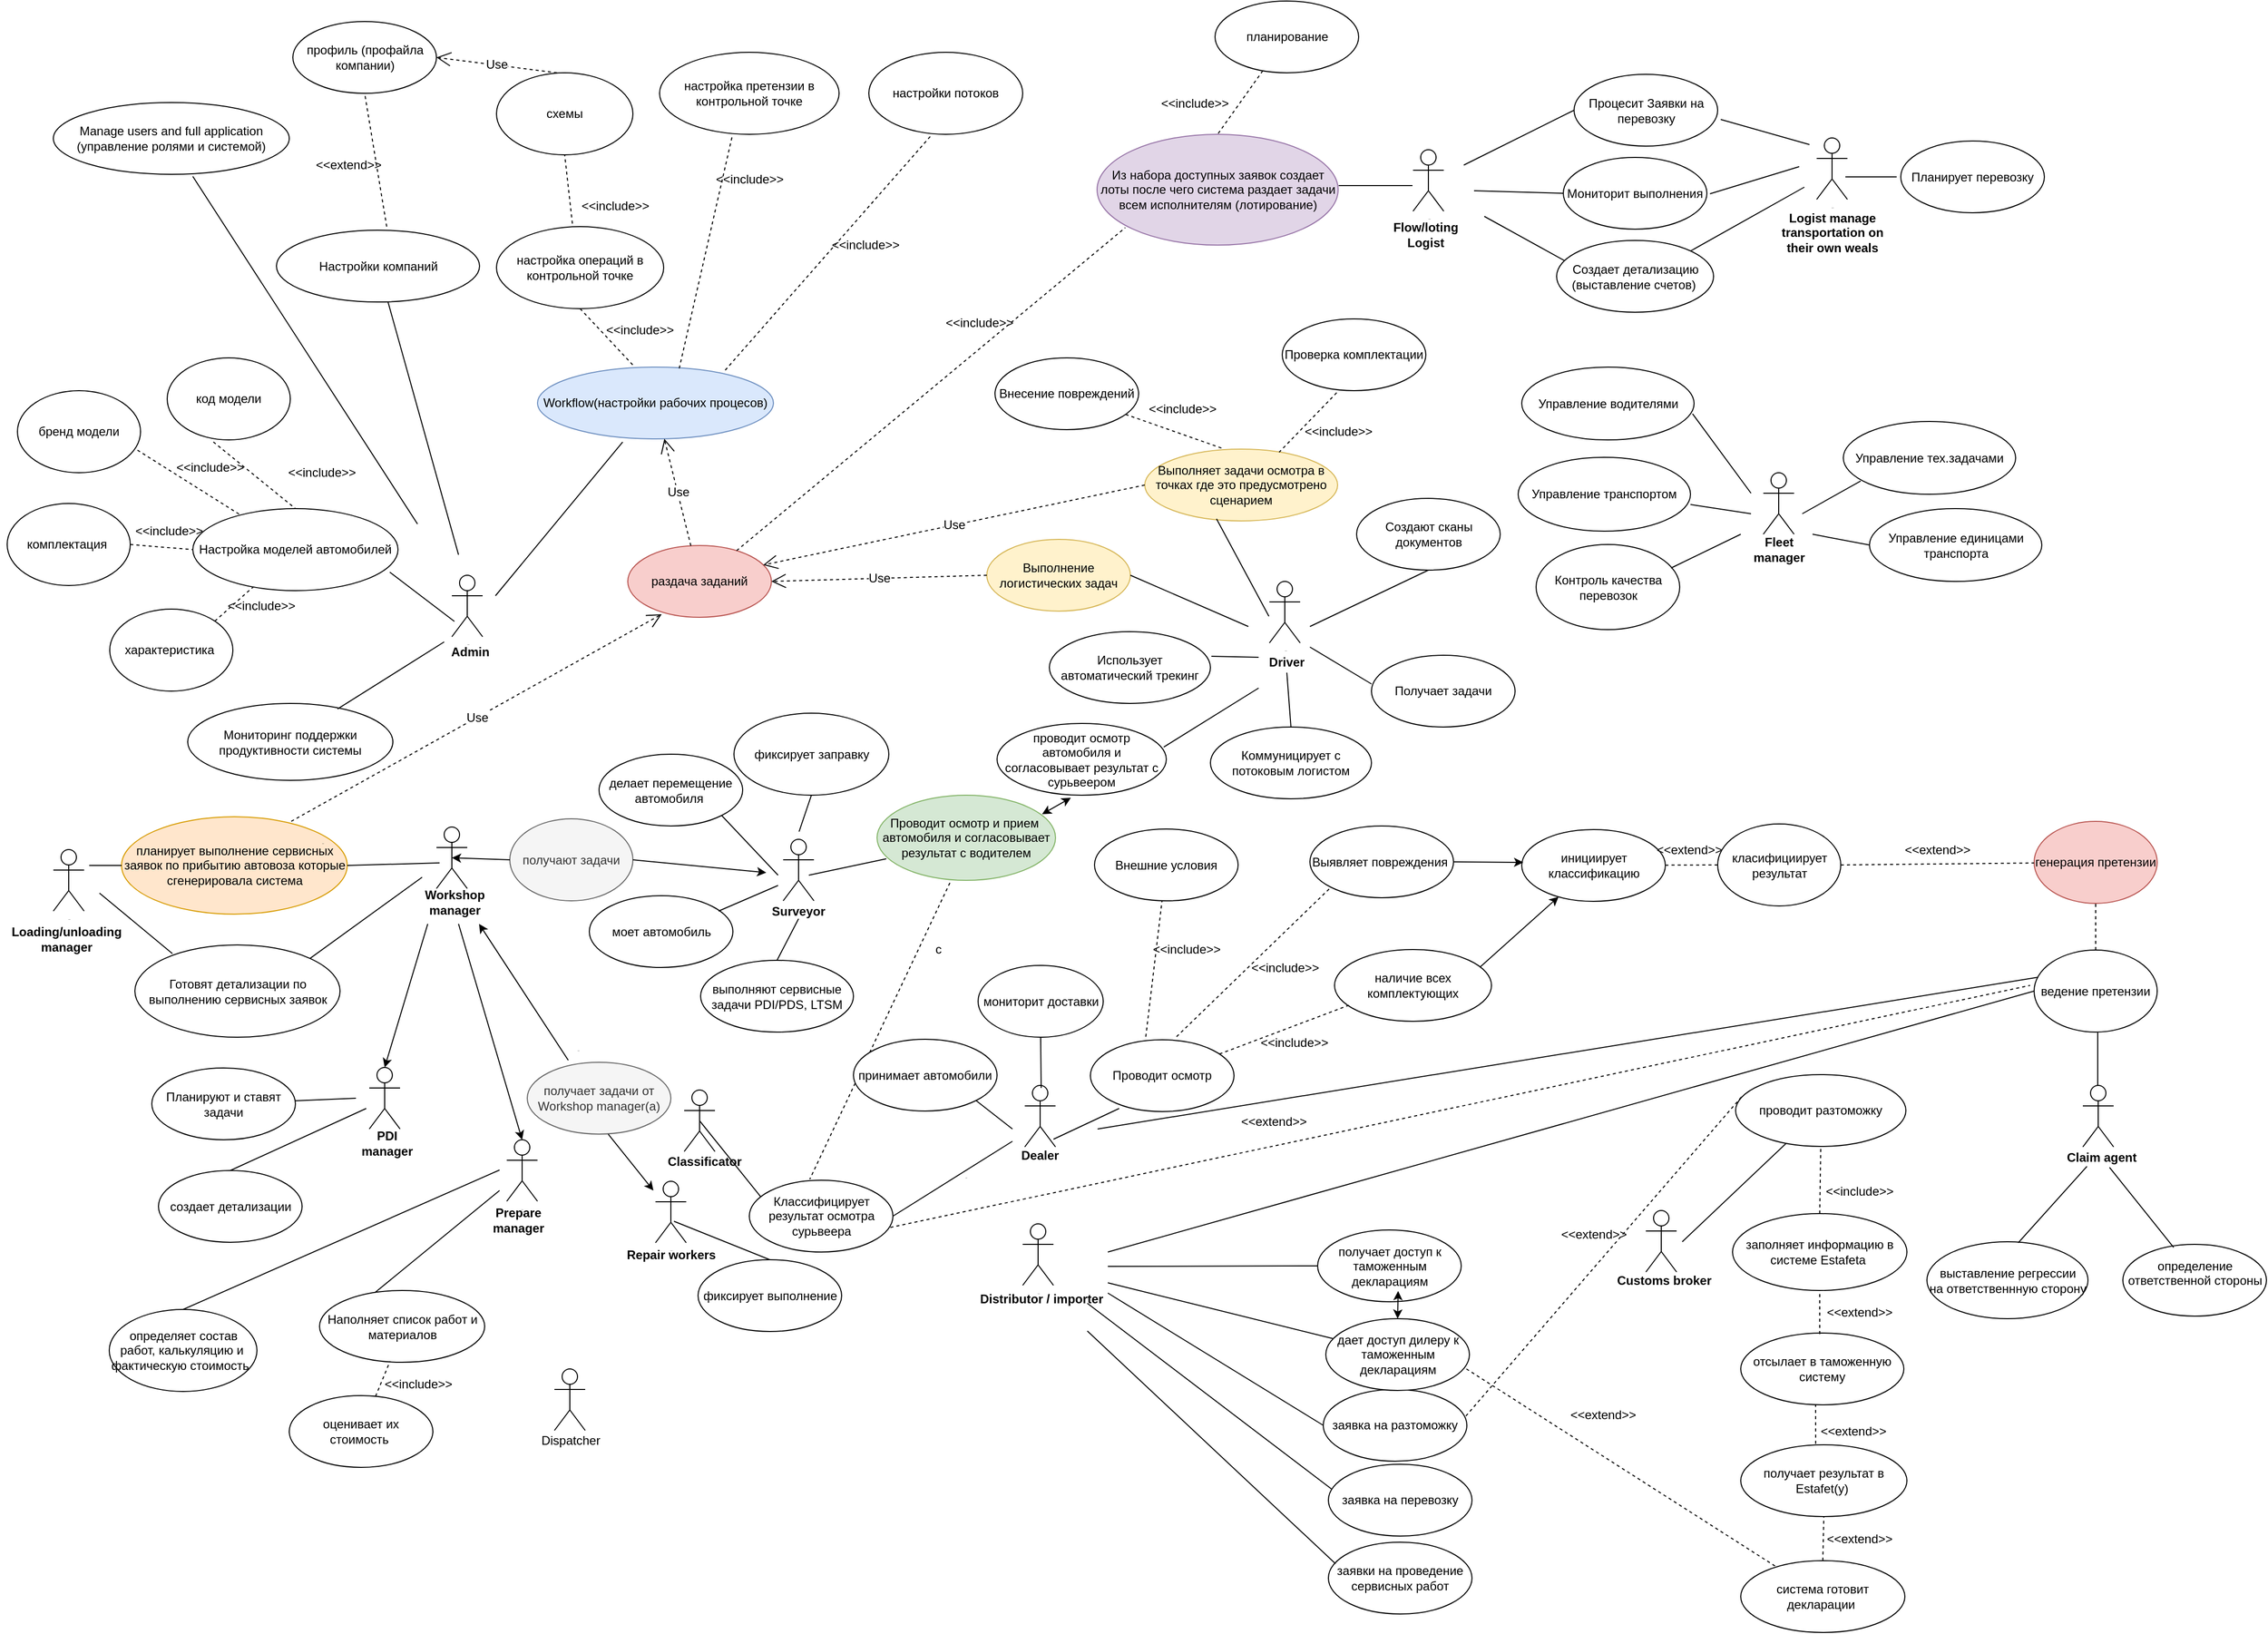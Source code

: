 <mxfile version="10.8.9" type="github"><diagram id="R2_hiwAHuuvocWHa6k4q" name="Page-1"><mxGraphModel dx="997" dy="616" grid="1" gridSize="10" guides="1" tooltips="1" connect="1" arrows="1" fold="1" page="1" pageScale="1" pageWidth="827" pageHeight="1169" math="0" shadow="0"><root><mxCell id="0"/><mxCell id="1" parent="0"/><mxCell id="cYWx2l_ZJ7mPshuxDzuS-1" value="Actor" style="shape=umlActor;verticalLabelPosition=bottom;labelBackgroundColor=#ffffff;verticalAlign=top;html=1;shadow=0;fontSize=1;" vertex="1" parent="1"><mxGeometry x="480.5" y="600" width="30" height="60" as="geometry"/></mxCell><mxCell id="cYWx2l_ZJ7mPshuxDzuS-2" value="Manage users and full application&lt;br&gt;(управление ролями и системой)&lt;br&gt;" style="ellipse;whiteSpace=wrap;html=1;" vertex="1" parent="1"><mxGeometry x="92" y="139" width="230" height="70" as="geometry"/></mxCell><mxCell id="cYWx2l_ZJ7mPshuxDzuS-3" value="Workflow(настройки рабочих процесов)" style="ellipse;whiteSpace=wrap;html=1;fillColor=#dae8fc;strokeColor=#6c8ebf;" vertex="1" parent="1"><mxGeometry x="564" y="397" width="230" height="70" as="geometry"/></mxCell><mxCell id="cYWx2l_ZJ7mPshuxDzuS-4" value="Admin" style="text;html=1;strokeColor=none;fillColor=none;align=center;verticalAlign=middle;whiteSpace=wrap;rounded=0;shadow=0;fontStyle=1" vertex="1" parent="1"><mxGeometry x="465.5" y="665" width="65" height="20" as="geometry"/></mxCell><mxCell id="cYWx2l_ZJ7mPshuxDzuS-5" value="Actor" style="shape=umlActor;verticalLabelPosition=bottom;labelBackgroundColor=#ffffff;verticalAlign=top;html=1;outlineConnect=0;shadow=0;fontSize=1;fontColor=none;" vertex="1" parent="1"><mxGeometry x="1037" y="1232.5" width="30" height="60" as="geometry"/></mxCell><mxCell id="cYWx2l_ZJ7mPshuxDzuS-6" value="Actor" style="shape=umlActor;verticalLabelPosition=bottom;labelBackgroundColor=#ffffff;verticalAlign=top;html=1;outlineConnect=0;shadow=0;fontSize=1;fontColor=none;" vertex="1" parent="1"><mxGeometry x="1644.5" y="1219.5" width="30" height="60" as="geometry"/></mxCell><mxCell id="cYWx2l_ZJ7mPshuxDzuS-7" value="&lt;br&gt;&lt;span&gt;Distributor / importer&lt;/span&gt;&lt;br&gt;" style="text;html=1;strokeColor=none;fillColor=none;align=center;verticalAlign=middle;whiteSpace=wrap;rounded=0;shadow=0;fontStyle=1" vertex="1" parent="1"><mxGeometry x="987" y="1282.5" width="137" height="30" as="geometry"/></mxCell><mxCell id="cYWx2l_ZJ7mPshuxDzuS-8" value="&lt;br&gt;&lt;span&gt;Customs broker&lt;/span&gt;&lt;br&gt;" style="text;html=1;strokeColor=none;fillColor=none;align=center;verticalAlign=middle;whiteSpace=wrap;rounded=0;shadow=0;fontStyle=1" vertex="1" parent="1"><mxGeometry x="1593.5" y="1264.5" width="137" height="30" as="geometry"/></mxCell><mxCell id="cYWx2l_ZJ7mPshuxDzuS-9" value="Настройки компаний" style="ellipse;whiteSpace=wrap;html=1;" vertex="1" parent="1"><mxGeometry x="309.5" y="263.5" width="198" height="70" as="geometry"/></mxCell><mxCell id="cYWx2l_ZJ7mPshuxDzuS-10" value="" style="endArrow=none;html=1;fontFamily=Helvetica;fontSize=12;fontColor=none;entryX=0.591;entryY=1.029;entryDx=0;entryDy=0;entryPerimeter=0;" edge="1" parent="1" target="cYWx2l_ZJ7mPshuxDzuS-2"><mxGeometry width="50" height="50" relative="1" as="geometry"><mxPoint x="447" y="550" as="sourcePoint"/><mxPoint x="593" y="720" as="targetPoint"/></mxGeometry></mxCell><mxCell id="cYWx2l_ZJ7mPshuxDzuS-11" value="" style="endArrow=none;html=1;fontFamily=Helvetica;fontSize=12;fontColor=none;entryX=0.361;entryY=1.043;entryDx=0;entryDy=0;entryPerimeter=0;" edge="1" parent="1" target="cYWx2l_ZJ7mPshuxDzuS-3"><mxGeometry width="50" height="50" relative="1" as="geometry"><mxPoint x="523" y="620" as="sourcePoint"/><mxPoint x="631" y="770" as="targetPoint"/></mxGeometry></mxCell><mxCell id="cYWx2l_ZJ7mPshuxDzuS-12" value="" style="endArrow=none;html=1;fontFamily=Helvetica;fontSize=12;fontColor=none;" edge="1" parent="1" target="cYWx2l_ZJ7mPshuxDzuS-9"><mxGeometry width="50" height="50" relative="1" as="geometry"><mxPoint x="487" y="580" as="sourcePoint"/><mxPoint x="660.5" y="755" as="targetPoint"/></mxGeometry></mxCell><mxCell id="cYWx2l_ZJ7mPshuxDzuS-13" value="Actor" style="shape=umlActor;verticalLabelPosition=bottom;labelBackgroundColor=#ffffff;verticalAlign=top;html=1;fontSize=1;" vertex="1" parent="1"><mxGeometry x="707" y="1102" width="30" height="60" as="geometry"/></mxCell><mxCell id="cYWx2l_ZJ7mPshuxDzuS-14" value="Text" style="text;html=1;strokeColor=none;fillColor=none;align=center;verticalAlign=middle;whiteSpace=wrap;rounded=0;fontSize=1;" vertex="1" parent="1"><mxGeometry x="584" y="1053" width="40" height="20" as="geometry"/></mxCell><mxCell id="cYWx2l_ZJ7mPshuxDzuS-15" value="&lt;b&gt;Classificator&lt;/b&gt;" style="text;html=1;strokeColor=none;fillColor=none;align=center;verticalAlign=middle;whiteSpace=wrap;rounded=0;fontSize=12;" vertex="1" parent="1"><mxGeometry x="677" y="1162" width="100" height="20" as="geometry"/></mxCell><mxCell id="cYWx2l_ZJ7mPshuxDzuS-16" value="Классифицирует результат осмотра сурьвеера" style="ellipse;whiteSpace=wrap;html=1;shadow=0;fontFamily=Helvetica;fontSize=12;fontColor=none;" vertex="1" parent="1"><mxGeometry x="770.5" y="1190" width="140" height="70" as="geometry"/></mxCell><mxCell id="cYWx2l_ZJ7mPshuxDzuS-17" value="Настройка моделей автомобилей" style="ellipse;whiteSpace=wrap;html=1;fontSize=12;" vertex="1" parent="1"><mxGeometry x="228" y="535" width="200" height="80" as="geometry"/></mxCell><mxCell id="cYWx2l_ZJ7mPshuxDzuS-18" value="Мониторинг поддержки продуктивности системы" style="ellipse;whiteSpace=wrap;html=1;fontSize=12;" vertex="1" parent="1"><mxGeometry x="223" y="725" width="200" height="75" as="geometry"/></mxCell><mxCell id="cYWx2l_ZJ7mPshuxDzuS-19" value="" style="endArrow=none;html=1;fontSize=12;exitX=0.96;exitY=0.775;exitDx=0;exitDy=0;exitPerimeter=0;" edge="1" parent="1" source="cYWx2l_ZJ7mPshuxDzuS-17"><mxGeometry width="50" height="50" relative="1" as="geometry"><mxPoint x="423" y="665" as="sourcePoint"/><mxPoint x="483" y="645" as="targetPoint"/></mxGeometry></mxCell><mxCell id="cYWx2l_ZJ7mPshuxDzuS-20" value="" style="endArrow=none;html=1;fontSize=12;exitX=0.73;exitY=0.073;exitDx=0;exitDy=0;exitPerimeter=0;" edge="1" parent="1" source="cYWx2l_ZJ7mPshuxDzuS-18"><mxGeometry width="50" height="50" relative="1" as="geometry"><mxPoint x="413" y="745" as="sourcePoint"/><mxPoint x="473" y="665" as="targetPoint"/></mxGeometry></mxCell><mxCell id="cYWx2l_ZJ7mPshuxDzuS-21" value="Actor" style="shape=umlActor;verticalLabelPosition=bottom;labelBackgroundColor=#ffffff;verticalAlign=top;html=1;fontSize=1;" vertex="1" parent="1"><mxGeometry x="1417.5" y="185" width="30" height="60" as="geometry"/></mxCell><mxCell id="cYWx2l_ZJ7mPshuxDzuS-22" value="Actor" style="shape=umlActor;verticalLabelPosition=bottom;labelBackgroundColor=#ffffff;verticalAlign=top;html=1;fontSize=1;" vertex="1" parent="1"><mxGeometry x="1811" y="173.5" width="30" height="60" as="geometry"/></mxCell><mxCell id="cYWx2l_ZJ7mPshuxDzuS-23" value="Logist manage transportation on their own weals" style="text;html=1;strokeColor=none;fillColor=none;align=center;verticalAlign=middle;whiteSpace=wrap;rounded=0;fontSize=12;fontStyle=1" vertex="1" parent="1"><mxGeometry x="1770.5" y="236.5" width="111" height="58" as="geometry"/></mxCell><mxCell id="cYWx2l_ZJ7mPshuxDzuS-24" value="Flow/loting Logist" style="text;html=1;strokeColor=none;fillColor=none;align=center;verticalAlign=middle;whiteSpace=wrap;rounded=0;fontSize=12;fontStyle=1" vertex="1" parent="1"><mxGeometry x="1385" y="258" width="90" height="20" as="geometry"/></mxCell><mxCell id="cYWx2l_ZJ7mPshuxDzuS-25" value="Процесит Заявки на перевозку" style="ellipse;whiteSpace=wrap;html=1;fontSize=12;" vertex="1" parent="1"><mxGeometry x="1574.5" y="111.5" width="140" height="70" as="geometry"/></mxCell><mxCell id="cYWx2l_ZJ7mPshuxDzuS-26" value="Планирует перевозку" style="ellipse;whiteSpace=wrap;html=1;fontSize=12;" vertex="1" parent="1"><mxGeometry x="1893" y="176.5" width="140" height="70" as="geometry"/></mxCell><mxCell id="cYWx2l_ZJ7mPshuxDzuS-27" value="Мониторит выполнения" style="ellipse;whiteSpace=wrap;html=1;fontSize=12;" vertex="1" parent="1"><mxGeometry x="1564" y="192.5" width="140" height="70" as="geometry"/></mxCell><mxCell id="cYWx2l_ZJ7mPshuxDzuS-28" value="Создает детализацию&lt;br&gt;(выставление счетов)&amp;nbsp;" style="ellipse;whiteSpace=wrap;html=1;fontSize=12;" vertex="1" parent="1"><mxGeometry x="1557.5" y="273.5" width="153" height="70" as="geometry"/></mxCell><mxCell id="cYWx2l_ZJ7mPshuxDzuS-29" value="" style="endArrow=none;html=1;fontSize=12;exitX=0.925;exitY=0.757;exitDx=0;exitDy=0;exitPerimeter=0;" edge="1" parent="1"><mxGeometry width="50" height="50" relative="1" as="geometry"><mxPoint x="1717.5" y="155.5" as="sourcePoint"/><mxPoint x="1804" y="180" as="targetPoint"/></mxGeometry></mxCell><mxCell id="cYWx2l_ZJ7mPshuxDzuS-30" value="" style="endArrow=none;html=1;fontSize=12;entryX=0.049;entryY=0.279;entryDx=0;entryDy=0;entryPerimeter=0;" edge="1" parent="1" target="cYWx2l_ZJ7mPshuxDzuS-28"><mxGeometry width="50" height="50" relative="1" as="geometry"><mxPoint x="1487" y="250" as="sourcePoint"/><mxPoint x="1557" y="293" as="targetPoint"/></mxGeometry></mxCell><mxCell id="cYWx2l_ZJ7mPshuxDzuS-31" value="" style="endArrow=none;html=1;fontSize=12;" edge="1" parent="1"><mxGeometry width="50" height="50" relative="1" as="geometry"><mxPoint x="1889" y="211.5" as="sourcePoint"/><mxPoint x="1839" y="211.5" as="targetPoint"/></mxGeometry></mxCell><mxCell id="cYWx2l_ZJ7mPshuxDzuS-32" value="" style="endArrow=none;html=1;fontSize=12;" edge="1" parent="1"><mxGeometry width="50" height="50" relative="1" as="geometry"><mxPoint x="1794" y="201.5" as="sourcePoint"/><mxPoint x="1707" y="228" as="targetPoint"/></mxGeometry></mxCell><mxCell id="cYWx2l_ZJ7mPshuxDzuS-33" value="" style="endArrow=none;html=1;fontSize=12;entryX=0;entryY=0.5;entryDx=0;entryDy=0;" edge="1" parent="1" target="cYWx2l_ZJ7mPshuxDzuS-25"><mxGeometry width="50" height="50" relative="1" as="geometry"><mxPoint x="1467" y="200" as="sourcePoint"/><mxPoint x="1367.5" y="872.5" as="targetPoint"/></mxGeometry></mxCell><mxCell id="cYWx2l_ZJ7mPshuxDzuS-34" value="" style="endArrow=none;html=1;fontSize=12;entryX=0;entryY=0.5;entryDx=0;entryDy=0;" edge="1" parent="1" target="cYWx2l_ZJ7mPshuxDzuS-27"><mxGeometry width="50" height="50" relative="1" as="geometry"><mxPoint x="1477" y="225" as="sourcePoint"/><mxPoint x="1377.5" y="992.5" as="targetPoint"/></mxGeometry></mxCell><mxCell id="cYWx2l_ZJ7mPshuxDzuS-35" value="" style="endArrow=none;html=1;fontSize=12;exitX=1;exitY=0;exitDx=0;exitDy=0;" edge="1" parent="1" source="cYWx2l_ZJ7mPshuxDzuS-28"><mxGeometry width="50" height="50" relative="1" as="geometry"><mxPoint x="1709.5" y="277.5" as="sourcePoint"/><mxPoint x="1799" y="221.5" as="targetPoint"/></mxGeometry></mxCell><mxCell id="cYWx2l_ZJ7mPshuxDzuS-36" value="Из набора доступных заявок создает лоты после чего система раздает задачи всем исполнителям (лотирование)" style="ellipse;whiteSpace=wrap;html=1;fontSize=12;fillColor=#e1d5e7;strokeColor=#9673a6;" vertex="1" parent="1"><mxGeometry x="1109.5" y="170" width="235" height="108" as="geometry"/></mxCell><mxCell id="cYWx2l_ZJ7mPshuxDzuS-37" value="планирование" style="ellipse;whiteSpace=wrap;html=1;fontSize=12;" vertex="1" parent="1"><mxGeometry x="1224.5" y="40" width="140" height="70" as="geometry"/></mxCell><mxCell id="cYWx2l_ZJ7mPshuxDzuS-38" value="раздача заданий" style="ellipse;whiteSpace=wrap;html=1;fontSize=12;fillColor=#f8cecc;strokeColor=#b85450;" vertex="1" parent="1"><mxGeometry x="652" y="571" width="140" height="70" as="geometry"/></mxCell><mxCell id="cYWx2l_ZJ7mPshuxDzuS-39" value="" style="endArrow=none;dashed=1;html=1;fontSize=12;entryX=0.5;entryY=0;entryDx=0;entryDy=0;" edge="1" parent="1" source="cYWx2l_ZJ7mPshuxDzuS-37" target="cYWx2l_ZJ7mPshuxDzuS-36"><mxGeometry width="50" height="50" relative="1" as="geometry"><mxPoint x="1066" y="361" as="sourcePoint"/><mxPoint x="1207" y="280" as="targetPoint"/></mxGeometry></mxCell><mxCell id="cYWx2l_ZJ7mPshuxDzuS-40" value="" style="endArrow=none;dashed=1;html=1;fontSize=12;entryX=0.117;entryY=0.843;entryDx=0;entryDy=0;entryPerimeter=0;" edge="1" parent="1" source="cYWx2l_ZJ7mPshuxDzuS-38" target="cYWx2l_ZJ7mPshuxDzuS-36"><mxGeometry width="50" height="50" relative="1" as="geometry"><mxPoint x="1266" y="361" as="sourcePoint"/><mxPoint x="1264" y="296" as="targetPoint"/></mxGeometry></mxCell><mxCell id="cYWx2l_ZJ7mPshuxDzuS-41" value="&amp;lt;&amp;lt;include&amp;gt;&amp;gt;" style="text;html=1;strokeColor=none;fillColor=none;align=center;verticalAlign=middle;whiteSpace=wrap;rounded=0;fontSize=12;" vertex="1" parent="1"><mxGeometry x="1184.5" y="130" width="40" height="20" as="geometry"/></mxCell><mxCell id="cYWx2l_ZJ7mPshuxDzuS-42" value="&amp;lt;&amp;lt;include&amp;gt;&amp;gt;" style="text;html=1;strokeColor=none;fillColor=none;align=center;verticalAlign=middle;whiteSpace=wrap;rounded=0;fontSize=12;" vertex="1" parent="1"><mxGeometry x="974.5" y="343.5" width="40" height="20" as="geometry"/></mxCell><mxCell id="cYWx2l_ZJ7mPshuxDzuS-43" value="Actor" style="shape=umlActor;verticalLabelPosition=bottom;labelBackgroundColor=#ffffff;verticalAlign=top;html=1;shadow=0;fontSize=1;" vertex="1" parent="1"><mxGeometry x="1277.5" y="606" width="30" height="60" as="geometry"/></mxCell><mxCell id="cYWx2l_ZJ7mPshuxDzuS-44" value="Driver" style="text;html=1;strokeColor=none;fillColor=none;align=center;verticalAlign=middle;whiteSpace=wrap;rounded=0;shadow=0;fontStyle=1" vertex="1" parent="1"><mxGeometry x="1262" y="675" width="65" height="20" as="geometry"/></mxCell><mxCell id="cYWx2l_ZJ7mPshuxDzuS-45" value="Получает задачи" style="ellipse;whiteSpace=wrap;html=1;fontSize=12;" vertex="1" parent="1"><mxGeometry x="1377" y="678" width="140" height="70" as="geometry"/></mxCell><mxCell id="cYWx2l_ZJ7mPshuxDzuS-46" value="Выполнение логистических задач" style="ellipse;whiteSpace=wrap;html=1;fontSize=12;fillColor=#fff2cc;strokeColor=#d6b656;" vertex="1" parent="1"><mxGeometry x="1002" y="565" width="140" height="70" as="geometry"/></mxCell><mxCell id="cYWx2l_ZJ7mPshuxDzuS-47" value="Выполняет задачи осмотра в точках где это предусмотрено сценарием" style="ellipse;whiteSpace=wrap;html=1;fontSize=12;fillColor=#fff2cc;strokeColor=#d6b656;" vertex="1" parent="1"><mxGeometry x="1156" y="477" width="188" height="70" as="geometry"/></mxCell><mxCell id="cYWx2l_ZJ7mPshuxDzuS-48" value="Использует автоматический трекинг" style="ellipse;whiteSpace=wrap;html=1;fontSize=12;" vertex="1" parent="1"><mxGeometry x="1063" y="655" width="157" height="70" as="geometry"/></mxCell><mxCell id="cYWx2l_ZJ7mPshuxDzuS-49" value="Внесение повреждений" style="ellipse;whiteSpace=wrap;html=1;fontSize=12;" vertex="1" parent="1"><mxGeometry x="1010" y="388" width="140" height="70" as="geometry"/></mxCell><mxCell id="cYWx2l_ZJ7mPshuxDzuS-50" value="Проверка комплектации" style="ellipse;whiteSpace=wrap;html=1;fontSize=12;" vertex="1" parent="1"><mxGeometry x="1290" y="350" width="140" height="70" as="geometry"/></mxCell><mxCell id="cYWx2l_ZJ7mPshuxDzuS-51" value="" style="endArrow=none;html=1;fontSize=12;entryX=0;entryY=0.4;entryDx=0;entryDy=0;entryPerimeter=0;" edge="1" parent="1" target="cYWx2l_ZJ7mPshuxDzuS-45"><mxGeometry width="50" height="50" relative="1" as="geometry"><mxPoint x="1317" y="670" as="sourcePoint"/><mxPoint x="1377" y="670" as="targetPoint"/></mxGeometry></mxCell><mxCell id="cYWx2l_ZJ7mPshuxDzuS-52" value="" style="endArrow=none;html=1;fontSize=12;exitX=1.006;exitY=0.343;exitDx=0;exitDy=0;exitPerimeter=0;" edge="1" parent="1" source="cYWx2l_ZJ7mPshuxDzuS-48"><mxGeometry width="50" height="50" relative="1" as="geometry"><mxPoint x="1217" y="740" as="sourcePoint"/><mxPoint x="1267" y="680" as="targetPoint"/></mxGeometry></mxCell><mxCell id="cYWx2l_ZJ7mPshuxDzuS-53" value="" style="endArrow=none;dashed=1;html=1;fontSize=12;entryX=0.399;entryY=-0.014;entryDx=0;entryDy=0;entryPerimeter=0;" edge="1" parent="1" source="cYWx2l_ZJ7mPshuxDzuS-49" target="cYWx2l_ZJ7mPshuxDzuS-47"><mxGeometry width="50" height="50" relative="1" as="geometry"><mxPoint x="1057" y="540" as="sourcePoint"/><mxPoint x="1087" y="580" as="targetPoint"/></mxGeometry></mxCell><mxCell id="cYWx2l_ZJ7mPshuxDzuS-54" value="" style="endArrow=none;dashed=1;html=1;fontSize=12;exitX=0.379;exitY=1.029;exitDx=0;exitDy=0;exitPerimeter=0;" edge="1" parent="1" source="cYWx2l_ZJ7mPshuxDzuS-50"><mxGeometry width="50" height="50" relative="1" as="geometry"><mxPoint x="1007" y="730" as="sourcePoint"/><mxPoint x="1287" y="480" as="targetPoint"/></mxGeometry></mxCell><mxCell id="cYWx2l_ZJ7mPshuxDzuS-55" value="Коммуницирует с потоковым логистом" style="ellipse;whiteSpace=wrap;html=1;fontSize=12;" vertex="1" parent="1"><mxGeometry x="1220" y="748" width="157" height="70" as="geometry"/></mxCell><mxCell id="cYWx2l_ZJ7mPshuxDzuS-56" value="" style="endArrow=none;html=1;fontSize=12;exitX=0.5;exitY=0;exitDx=0;exitDy=0;entryX=0.5;entryY=1;entryDx=0;entryDy=0;" edge="1" parent="1" source="cYWx2l_ZJ7mPshuxDzuS-55" target="cYWx2l_ZJ7mPshuxDzuS-44"><mxGeometry width="50" height="50" relative="1" as="geometry"><mxPoint x="1267" y="760" as="sourcePoint"/><mxPoint x="1317" y="710" as="targetPoint"/></mxGeometry></mxCell><mxCell id="cYWx2l_ZJ7mPshuxDzuS-57" value="Создают сканы документов" style="ellipse;whiteSpace=wrap;html=1;fontSize=12;" vertex="1" parent="1"><mxGeometry x="1362.5" y="525" width="140" height="70" as="geometry"/></mxCell><mxCell id="cYWx2l_ZJ7mPshuxDzuS-58" value="" style="endArrow=none;html=1;fontSize=12;entryX=0.5;entryY=1;entryDx=0;entryDy=0;" edge="1" parent="1" target="cYWx2l_ZJ7mPshuxDzuS-57"><mxGeometry width="50" height="50" relative="1" as="geometry"><mxPoint x="1317" y="650" as="sourcePoint"/><mxPoint x="1327" y="560" as="targetPoint"/></mxGeometry></mxCell><mxCell id="cYWx2l_ZJ7mPshuxDzuS-59" value="&amp;lt;&amp;lt;include&amp;gt;&amp;gt;" style="text;html=1;strokeColor=none;fillColor=none;align=center;verticalAlign=middle;whiteSpace=wrap;rounded=0;fontSize=12;" vertex="1" parent="1"><mxGeometry x="1173" y="428" width="40" height="20" as="geometry"/></mxCell><mxCell id="cYWx2l_ZJ7mPshuxDzuS-60" value="&amp;lt;&amp;lt;include&amp;gt;&amp;gt;" style="text;html=1;strokeColor=none;fillColor=none;align=center;verticalAlign=middle;whiteSpace=wrap;rounded=0;fontSize=12;" vertex="1" parent="1"><mxGeometry x="1324.5" y="450" width="40" height="20" as="geometry"/></mxCell><mxCell id="cYWx2l_ZJ7mPshuxDzuS-61" value="Actor" style="shape=umlActor;verticalLabelPosition=bottom;labelBackgroundColor=#ffffff;verticalAlign=top;html=1;fontSize=1;" vertex="1" parent="1"><mxGeometry x="803.5" y="857.5" width="30" height="60" as="geometry"/></mxCell><mxCell id="cYWx2l_ZJ7mPshuxDzuS-62" value="&lt;br&gt;&lt;span&gt;Surveyor&lt;/span&gt;&lt;br&gt;" style="text;html=1;strokeColor=none;fillColor=none;align=center;verticalAlign=middle;whiteSpace=wrap;rounded=0;shadow=0;fontStyle=1" vertex="1" parent="1"><mxGeometry x="781" y="905" width="75" height="30" as="geometry"/></mxCell><mxCell id="cYWx2l_ZJ7mPshuxDzuS-63" value="Проводит осмотр и прием&amp;nbsp; автомобиля и согласовывает результат с водителем" style="ellipse;whiteSpace=wrap;html=1;fontSize=12;fillColor=#d5e8d4;strokeColor=#82b366;" vertex="1" parent="1"><mxGeometry x="895" y="814.5" width="174" height="83" as="geometry"/></mxCell><mxCell id="cYWx2l_ZJ7mPshuxDzuS-64" value="проводит осмотр автомобиля и согласовывает результат с сурьвеером" style="ellipse;whiteSpace=wrap;html=1;fontSize=12;" vertex="1" parent="1"><mxGeometry x="1012" y="744.5" width="165" height="70" as="geometry"/></mxCell><mxCell id="cYWx2l_ZJ7mPshuxDzuS-65" value="" style="endArrow=none;html=1;fontSize=12;exitX=0.985;exitY=0.329;exitDx=0;exitDy=0;exitPerimeter=0;" edge="1" parent="1" source="cYWx2l_ZJ7mPshuxDzuS-64"><mxGeometry width="50" height="50" relative="1" as="geometry"><mxPoint x="1117" y="830" as="sourcePoint"/><mxPoint x="1267" y="710" as="targetPoint"/></mxGeometry></mxCell><mxCell id="cYWx2l_ZJ7mPshuxDzuS-66" value="делает перемещение автомобиля&amp;nbsp;" style="ellipse;whiteSpace=wrap;html=1;fontSize=12;" vertex="1" parent="1"><mxGeometry x="624" y="774.5" width="140" height="70" as="geometry"/></mxCell><mxCell id="cYWx2l_ZJ7mPshuxDzuS-67" value="моет автомобиль" style="ellipse;whiteSpace=wrap;html=1;fontSize=12;" vertex="1" parent="1"><mxGeometry x="614.5" y="912.5" width="140" height="70" as="geometry"/></mxCell><mxCell id="cYWx2l_ZJ7mPshuxDzuS-68" value="фиксирует заправку" style="ellipse;whiteSpace=wrap;html=1;fontSize=12;" vertex="1" parent="1"><mxGeometry x="755.5" y="734.5" width="151" height="80" as="geometry"/></mxCell><mxCell id="cYWx2l_ZJ7mPshuxDzuS-69" value="" style="endArrow=none;html=1;fontSize=12;entryX=0.052;entryY=0.747;entryDx=0;entryDy=0;entryPerimeter=0;" edge="1" parent="1" target="cYWx2l_ZJ7mPshuxDzuS-63"><mxGeometry width="50" height="50" relative="1" as="geometry"><mxPoint x="828.5" y="892.5" as="sourcePoint"/><mxPoint x="878.5" y="852.5" as="targetPoint"/></mxGeometry></mxCell><mxCell id="cYWx2l_ZJ7mPshuxDzuS-70" value="" style="endArrow=none;html=1;fontSize=12;exitX=1;exitY=1;exitDx=0;exitDy=0;" edge="1" parent="1" source="cYWx2l_ZJ7mPshuxDzuS-66"><mxGeometry width="50" height="50" relative="1" as="geometry"><mxPoint x="748.5" y="865.5" as="sourcePoint"/><mxPoint x="798.5" y="892.5" as="targetPoint"/></mxGeometry></mxCell><mxCell id="cYWx2l_ZJ7mPshuxDzuS-71" value="" style="endArrow=none;html=1;fontSize=12;entryX=0.5;entryY=1;entryDx=0;entryDy=0;" edge="1" parent="1" target="cYWx2l_ZJ7mPshuxDzuS-68"><mxGeometry width="50" height="50" relative="1" as="geometry"><mxPoint x="819" y="850" as="sourcePoint"/><mxPoint x="868.5" y="952.5" as="targetPoint"/></mxGeometry></mxCell><mxCell id="cYWx2l_ZJ7mPshuxDzuS-72" value="" style="endArrow=none;html=1;fontSize=12;exitX=0.9;exitY=0.214;exitDx=0;exitDy=0;exitPerimeter=0;" edge="1" parent="1" source="cYWx2l_ZJ7mPshuxDzuS-67"><mxGeometry width="50" height="50" relative="1" as="geometry"><mxPoint x="748.5" y="952.5" as="sourcePoint"/><mxPoint x="798.5" y="902.5" as="targetPoint"/></mxGeometry></mxCell><mxCell id="cYWx2l_ZJ7mPshuxDzuS-73" value="выполняют сервисные задачи PDI/PDS, LTSM" style="ellipse;whiteSpace=wrap;html=1;fontSize=12;" vertex="1" parent="1"><mxGeometry x="723" y="975.5" width="149" height="70" as="geometry"/></mxCell><mxCell id="cYWx2l_ZJ7mPshuxDzuS-74" value="" style="endArrow=none;html=1;fontSize=12;entryX=0.5;entryY=1;entryDx=0;entryDy=0;exitX=0.5;exitY=0;exitDx=0;exitDy=0;" edge="1" parent="1" source="cYWx2l_ZJ7mPshuxDzuS-73" target="cYWx2l_ZJ7mPshuxDzuS-62"><mxGeometry width="50" height="50" relative="1" as="geometry"><mxPoint x="788.5" y="982.5" as="sourcePoint"/><mxPoint x="838.5" y="932.5" as="targetPoint"/></mxGeometry></mxCell><mxCell id="cYWx2l_ZJ7mPshuxDzuS-75" value="Actor" style="shape=umlActor;verticalLabelPosition=bottom;labelBackgroundColor=#ffffff;verticalAlign=top;html=1;outlineConnect=0;fontSize=1;" vertex="1" parent="1"><mxGeometry x="465.5" y="845.5" width="30" height="60" as="geometry"/></mxCell><mxCell id="cYWx2l_ZJ7mPshuxDzuS-76" value="&lt;br&gt;&lt;span&gt;Loading/unloading manager&lt;/span&gt;&lt;br&gt;" style="text;html=1;strokeColor=none;fillColor=none;align=center;verticalAlign=middle;whiteSpace=wrap;rounded=0;shadow=0;fontStyle=1" vertex="1" parent="1"><mxGeometry x="40" y="927.5" width="130" height="40" as="geometry"/></mxCell><mxCell id="cYWx2l_ZJ7mPshuxDzuS-77" value="планирует выполнение сервисных заявок по прибытию автовоза которые сгенерировала система" style="ellipse;whiteSpace=wrap;html=1;fontSize=12;fillColor=#ffe6cc;strokeColor=#d79b00;" vertex="1" parent="1"><mxGeometry x="158.5" y="835.5" width="220" height="95" as="geometry"/></mxCell><mxCell id="cYWx2l_ZJ7mPshuxDzuS-78" value="Text" style="text;html=1;resizable=0;points=[];autosize=1;align=left;verticalAlign=top;spacingTop=-4;fontSize=1;" vertex="1" parent="1"><mxGeometry x="351.5" y="857.5" width="20" as="geometry"/></mxCell><mxCell id="cYWx2l_ZJ7mPshuxDzuS-79" value="Actor" style="shape=umlActor;verticalLabelPosition=bottom;labelBackgroundColor=#ffffff;verticalAlign=top;html=1;outlineConnect=0;fontSize=1;" vertex="1" parent="1"><mxGeometry x="92" y="867.5" width="30" height="60" as="geometry"/></mxCell><mxCell id="cYWx2l_ZJ7mPshuxDzuS-80" value="&lt;br&gt;&lt;span&gt;Workshop manager&lt;/span&gt;&lt;br&gt;" style="text;html=1;strokeColor=none;fillColor=none;align=center;verticalAlign=middle;whiteSpace=wrap;rounded=0;shadow=0;fontStyle=1" vertex="1" parent="1"><mxGeometry x="446" y="891.5" width="75" height="40" as="geometry"/></mxCell><mxCell id="cYWx2l_ZJ7mPshuxDzuS-81" value="" style="endArrow=none;html=1;fontSize=12;fontColor=#000000;entryX=0;entryY=0.5;entryDx=0;entryDy=0;" edge="1" parent="1" target="cYWx2l_ZJ7mPshuxDzuS-77"><mxGeometry width="50" height="50" relative="1" as="geometry"><mxPoint x="127" y="883" as="sourcePoint"/><mxPoint x="198.5" y="940.5" as="targetPoint"/></mxGeometry></mxCell><mxCell id="cYWx2l_ZJ7mPshuxDzuS-82" value="" style="endArrow=none;html=1;fontSize=12;fontColor=#000000;exitX=1;exitY=0.5;exitDx=0;exitDy=0;" edge="1" parent="1" source="cYWx2l_ZJ7mPshuxDzuS-77"><mxGeometry width="50" height="50" relative="1" as="geometry"><mxPoint x="378.5" y="910.5" as="sourcePoint"/><mxPoint x="468.5" y="880.5" as="targetPoint"/></mxGeometry></mxCell><mxCell id="cYWx2l_ZJ7mPshuxDzuS-83" value="Готовят детализации по выполнению сервисных заявок" style="ellipse;whiteSpace=wrap;html=1;fontSize=12;fontColor=#000000;" vertex="1" parent="1"><mxGeometry x="171.5" y="960.5" width="200" height="90" as="geometry"/></mxCell><mxCell id="cYWx2l_ZJ7mPshuxDzuS-84" value="" style="endArrow=none;html=1;fontSize=12;fontColor=#000000;entryX=0.183;entryY=0.094;entryDx=0;entryDy=0;entryPerimeter=0;" edge="1" parent="1" target="cYWx2l_ZJ7mPshuxDzuS-83"><mxGeometry width="50" height="50" relative="1" as="geometry"><mxPoint x="137" y="910" as="sourcePoint"/><mxPoint x="178.5" y="910.5" as="targetPoint"/></mxGeometry></mxCell><mxCell id="cYWx2l_ZJ7mPshuxDzuS-85" value="" style="endArrow=none;html=1;fontSize=12;fontColor=#000000;entryX=0.25;entryY=0;entryDx=0;entryDy=0;exitX=1;exitY=0;exitDx=0;exitDy=0;" edge="1" parent="1" source="cYWx2l_ZJ7mPshuxDzuS-83"><mxGeometry width="50" height="50" relative="1" as="geometry"><mxPoint x="358.5" y="969.5" as="sourcePoint"/><mxPoint x="451.5" y="894.5" as="targetPoint"/></mxGeometry></mxCell><mxCell id="cYWx2l_ZJ7mPshuxDzuS-86" value="" style="endArrow=none;html=1;fontSize=12;fontColor=#000000;entryX=0.079;entryY=0.229;entryDx=0;entryDy=0;exitX=0.5;exitY=0.5;exitDx=0;exitDy=0;exitPerimeter=0;entryPerimeter=0;" edge="1" parent="1" source="cYWx2l_ZJ7mPshuxDzuS-13" target="cYWx2l_ZJ7mPshuxDzuS-16"><mxGeometry width="50" height="50" relative="1" as="geometry"><mxPoint x="609" y="1058" as="sourcePoint"/><mxPoint x="674" y="1023" as="targetPoint"/></mxGeometry></mxCell><mxCell id="cYWx2l_ZJ7mPshuxDzuS-87" value="Actor" style="shape=umlActor;verticalLabelPosition=bottom;labelBackgroundColor=#ffffff;verticalAlign=top;html=1;fontSize=1;" vertex="1" parent="1"><mxGeometry x="1039" y="1097.5" width="30" height="60" as="geometry"/></mxCell><mxCell id="cYWx2l_ZJ7mPshuxDzuS-88" value="Text" style="text;html=1;strokeColor=none;fillColor=none;align=center;verticalAlign=middle;whiteSpace=wrap;rounded=0;fontSize=1;" vertex="1" parent="1"><mxGeometry x="962" y="1177" width="40" height="20" as="geometry"/></mxCell><mxCell id="cYWx2l_ZJ7mPshuxDzuS-89" value="&lt;b&gt;Dealer&lt;/b&gt;" style="text;html=1;strokeColor=none;fillColor=none;align=center;verticalAlign=middle;whiteSpace=wrap;rounded=0;fontSize=12;" vertex="1" parent="1"><mxGeometry x="1004" y="1156" width="100" height="20" as="geometry"/></mxCell><mxCell id="cYWx2l_ZJ7mPshuxDzuS-90" value="" style="endArrow=none;html=1;fontSize=12;fontColor=#000000;exitX=1;exitY=0.5;exitDx=0;exitDy=0;" edge="1" parent="1" source="cYWx2l_ZJ7mPshuxDzuS-16"><mxGeometry width="50" height="50" relative="1" as="geometry"><mxPoint x="889" y="1127" as="sourcePoint"/><mxPoint x="1027" y="1152" as="targetPoint"/></mxGeometry></mxCell><mxCell id="cYWx2l_ZJ7mPshuxDzuS-92" value="" style="endArrow=none;dashed=1;html=1;fontSize=12;fontColor=#000000;entryX=0.421;entryY=-0.014;entryDx=0;entryDy=0;entryPerimeter=0;" edge="1" parent="1" target="cYWx2l_ZJ7mPshuxDzuS-16"><mxGeometry width="50" height="50" relative="1" as="geometry"><mxPoint x="966" y="900" as="sourcePoint"/><mxPoint x="727" y="930" as="targetPoint"/></mxGeometry></mxCell><mxCell id="cYWx2l_ZJ7mPshuxDzuS-93" value="с" style="text;html=1;strokeColor=none;fillColor=none;align=center;verticalAlign=middle;whiteSpace=wrap;rounded=0;fontSize=12;fontColor=#000000;" vertex="1" parent="1"><mxGeometry x="934.5" y="955" width="40" height="20" as="geometry"/></mxCell><mxCell id="cYWx2l_ZJ7mPshuxDzuS-94" value="" style="endArrow=none;dashed=1;html=1;fontSize=12;fontColor=#000000;exitX=0.982;exitY=0.657;exitDx=0;exitDy=0;entryX=-0.033;entryY=0.431;entryDx=0;entryDy=0;entryPerimeter=0;exitPerimeter=0;" edge="1" parent="1" source="cYWx2l_ZJ7mPshuxDzuS-16" target="cYWx2l_ZJ7mPshuxDzuS-236"><mxGeometry width="50" height="50" relative="1" as="geometry"><mxPoint x="767" y="1270" as="sourcePoint"/><mxPoint x="1400" y="1100" as="targetPoint"/></mxGeometry></mxCell><mxCell id="cYWx2l_ZJ7mPshuxDzuS-95" value="&amp;lt;&amp;lt;extend&amp;gt;&amp;gt;" style="text;html=1;strokeColor=none;fillColor=none;align=center;verticalAlign=middle;whiteSpace=wrap;rounded=0;fontSize=12;fontColor=#000000;" vertex="1" parent="1"><mxGeometry x="1262" y="1123" width="40" height="20" as="geometry"/></mxCell><mxCell id="cYWx2l_ZJ7mPshuxDzuS-96" value="Actor" style="shape=umlActor;verticalLabelPosition=bottom;labelBackgroundColor=#ffffff;verticalAlign=top;html=1;fontSize=1;fontColor=none;labelBorderColor=#000000;noLabel=1;" vertex="1" parent="1"><mxGeometry x="2070.5" y="1097.5" width="30" height="60" as="geometry"/></mxCell><mxCell id="cYWx2l_ZJ7mPshuxDzuS-97" value="&lt;b&gt;Claim agent&lt;/b&gt;" style="text;html=1;strokeColor=none;fillColor=none;align=center;verticalAlign=middle;whiteSpace=wrap;rounded=0;fontSize=12;" vertex="1" parent="1"><mxGeometry x="2038.5" y="1157.5" width="100" height="20" as="geometry"/></mxCell><mxCell id="cYWx2l_ZJ7mPshuxDzuS-98" value="" style="endArrow=classic;startArrow=classic;html=1;fontSize=1;fontColor=none;entryX=0.436;entryY=1.036;entryDx=0;entryDy=0;entryPerimeter=0;exitX=0.925;exitY=0.223;exitDx=0;exitDy=0;exitPerimeter=0;" edge="1" parent="1" source="cYWx2l_ZJ7mPshuxDzuS-63" target="cYWx2l_ZJ7mPshuxDzuS-64"><mxGeometry width="50" height="50" relative="1" as="geometry"><mxPoint x="757" y="900" as="sourcePoint"/><mxPoint x="807" y="850" as="targetPoint"/></mxGeometry></mxCell><mxCell id="cYWx2l_ZJ7mPshuxDzuS-100" value="" style="endArrow=none;html=1;fontSize=1;fontColor=none;exitX=0;exitY=0.5;exitDx=0;exitDy=0;" edge="1" parent="1" source="cYWx2l_ZJ7mPshuxDzuS-236"><mxGeometry width="50" height="50" relative="1" as="geometry"><mxPoint x="1510" y="1080" as="sourcePoint"/><mxPoint x="1120" y="1260" as="targetPoint"/></mxGeometry></mxCell><mxCell id="cYWx2l_ZJ7mPshuxDzuS-101" value="&lt;span style=&quot;font-size: 12px&quot;&gt;Проводит осмотр&lt;/span&gt;" style="ellipse;whiteSpace=wrap;html=1;fontSize=1;fontColor=none;" vertex="1" parent="1"><mxGeometry x="1103" y="1053" width="140" height="70" as="geometry"/></mxCell><mxCell id="cYWx2l_ZJ7mPshuxDzuS-102" value="" style="endArrow=none;html=1;fontSize=1;fontColor=none;entryX=0.2;entryY=0.957;entryDx=0;entryDy=0;entryPerimeter=0;" edge="1" parent="1" target="cYWx2l_ZJ7mPshuxDzuS-101"><mxGeometry width="50" height="50" relative="1" as="geometry"><mxPoint x="1067" y="1150" as="sourcePoint"/><mxPoint x="1127" y="1110" as="targetPoint"/></mxGeometry></mxCell><mxCell id="cYWx2l_ZJ7mPshuxDzuS-103" value="&lt;span style=&quot;font-size: 12px&quot;&gt;инициирует классификацию&lt;/span&gt;" style="ellipse;whiteSpace=wrap;html=1;fontSize=1;" vertex="1" parent="1"><mxGeometry x="1523.5" y="848" width="140" height="70" as="geometry"/></mxCell><mxCell id="cYWx2l_ZJ7mPshuxDzuS-104" value="заявка на разтоможку" style="ellipse;whiteSpace=wrap;html=1;fontSize=12;fontColor=none;" vertex="1" parent="1"><mxGeometry x="1330" y="1394" width="140" height="70" as="geometry"/></mxCell><mxCell id="cYWx2l_ZJ7mPshuxDzuS-105" value="" style="endArrow=none;html=1;fontSize=12;fontColor=none;entryX=0;entryY=0.5;entryDx=0;entryDy=0;" edge="1" parent="1" target="cYWx2l_ZJ7mPshuxDzuS-104"><mxGeometry width="50" height="50" relative="1" as="geometry"><mxPoint x="1120" y="1300" as="sourcePoint"/><mxPoint x="1223.711" y="1269" as="targetPoint"/></mxGeometry></mxCell><mxCell id="cYWx2l_ZJ7mPshuxDzuS-106" value="заявка на перевозку" style="ellipse;whiteSpace=wrap;html=1;fontSize=12;fontColor=none;" vertex="1" parent="1"><mxGeometry x="1335" y="1467" width="140" height="70" as="geometry"/></mxCell><mxCell id="cYWx2l_ZJ7mPshuxDzuS-107" value="заявки на проведение сервисных работ" style="ellipse;whiteSpace=wrap;html=1;fontSize=12;fontColor=none;" vertex="1" parent="1"><mxGeometry x="1335" y="1543" width="140" height="70" as="geometry"/></mxCell><mxCell id="cYWx2l_ZJ7mPshuxDzuS-108" value="" style="endArrow=none;html=1;fontSize=12;fontColor=none;entryX=0.05;entryY=0.3;entryDx=0;entryDy=0;entryPerimeter=0;" edge="1" parent="1" target="cYWx2l_ZJ7mPshuxDzuS-107"><mxGeometry width="50" height="50" relative="1" as="geometry"><mxPoint x="1100" y="1337" as="sourcePoint"/><mxPoint x="1327" y="1418" as="targetPoint"/></mxGeometry></mxCell><mxCell id="cYWx2l_ZJ7mPshuxDzuS-109" value="" style="endArrow=none;html=1;fontSize=12;fontColor=none;entryX=0.021;entryY=0.343;entryDx=0;entryDy=0;entryPerimeter=0;" edge="1" parent="1" target="cYWx2l_ZJ7mPshuxDzuS-106"><mxGeometry width="50" height="50" relative="1" as="geometry"><mxPoint x="1100" y="1310" as="sourcePoint"/><mxPoint x="1317" y="1355" as="targetPoint"/></mxGeometry></mxCell><mxCell id="cYWx2l_ZJ7mPshuxDzuS-110" value="проводит разтоможку" style="ellipse;whiteSpace=wrap;html=1;fontSize=12;fontColor=none;" vertex="1" parent="1"><mxGeometry x="1732" y="1087" width="166" height="70" as="geometry"/></mxCell><mxCell id="cYWx2l_ZJ7mPshuxDzuS-111" value="заполняет информацию в системе Estafeta&amp;nbsp;" style="ellipse;whiteSpace=wrap;html=1;fontSize=12;fontColor=none;" vertex="1" parent="1"><mxGeometry x="1729" y="1222.5" width="170" height="75" as="geometry"/></mxCell><mxCell id="cYWx2l_ZJ7mPshuxDzuS-112" value="отсылает в таможенную систему" style="ellipse;whiteSpace=wrap;html=1;fontSize=12;fontColor=none;" vertex="1" parent="1"><mxGeometry x="1737" y="1339" width="159" height="70" as="geometry"/></mxCell><mxCell id="cYWx2l_ZJ7mPshuxDzuS-113" value="получает результат в Estafet(у)&amp;nbsp;" style="ellipse;whiteSpace=wrap;html=1;fontSize=12;fontColor=none;" vertex="1" parent="1"><mxGeometry x="1737" y="1448" width="162" height="70" as="geometry"/></mxCell><mxCell id="cYWx2l_ZJ7mPshuxDzuS-114" value="&amp;lt;&amp;lt;extend&amp;gt;&amp;gt;" style="text;html=1;strokeColor=none;fillColor=none;align=center;verticalAlign=middle;whiteSpace=wrap;rounded=0;fontSize=12;fontColor=#000000;" vertex="1" parent="1"><mxGeometry x="1833" y="1308.5" width="40" height="20" as="geometry"/></mxCell><mxCell id="cYWx2l_ZJ7mPshuxDzuS-115" value="&amp;lt;&amp;lt;extend&amp;gt;&amp;gt;" style="text;html=1;strokeColor=none;fillColor=none;align=center;verticalAlign=middle;whiteSpace=wrap;rounded=0;fontSize=12;fontColor=#000000;" vertex="1" parent="1"><mxGeometry x="1827" y="1425" width="40" height="20" as="geometry"/></mxCell><mxCell id="cYWx2l_ZJ7mPshuxDzuS-116" value="система готовит декларации&amp;nbsp;" style="ellipse;whiteSpace=wrap;html=1;fontSize=12;fontColor=none;" vertex="1" parent="1"><mxGeometry x="1737" y="1561" width="160" height="70" as="geometry"/></mxCell><mxCell id="cYWx2l_ZJ7mPshuxDzuS-117" value="&amp;lt;&amp;lt;extend&amp;gt;&amp;gt;" style="text;html=1;strokeColor=none;fillColor=none;align=center;verticalAlign=middle;whiteSpace=wrap;rounded=0;fontSize=12;fontColor=#000000;" vertex="1" parent="1"><mxGeometry x="1833" y="1529.5" width="40" height="20" as="geometry"/></mxCell><mxCell id="cYWx2l_ZJ7mPshuxDzuS-118" value="&amp;lt;&amp;lt;include&amp;gt;&amp;gt;" style="text;html=1;strokeColor=none;fillColor=none;align=center;verticalAlign=middle;whiteSpace=wrap;rounded=0;fontSize=12;fontColor=#000000;" vertex="1" parent="1"><mxGeometry x="1833" y="1191" width="40" height="20" as="geometry"/></mxCell><mxCell id="cYWx2l_ZJ7mPshuxDzuS-119" value="" style="endArrow=none;html=1;fontSize=12;fontColor=none;" edge="1" parent="1" target="cYWx2l_ZJ7mPshuxDzuS-110"><mxGeometry width="50" height="50" relative="1" as="geometry"><mxPoint x="1680" y="1250" as="sourcePoint"/><mxPoint x="1687" y="1160" as="targetPoint"/></mxGeometry></mxCell><mxCell id="cYWx2l_ZJ7mPshuxDzuS-120" value="дает доступ дилеру к таможенным декларациям" style="ellipse;whiteSpace=wrap;html=1;fontSize=12;fontColor=none;" vertex="1" parent="1"><mxGeometry x="1332.5" y="1325" width="140" height="70" as="geometry"/></mxCell><mxCell id="cYWx2l_ZJ7mPshuxDzuS-121" value="" style="endArrow=none;html=1;fontSize=12;fontColor=none;" edge="1" parent="1" target="cYWx2l_ZJ7mPshuxDzuS-120"><mxGeometry width="50" height="50" relative="1" as="geometry"><mxPoint x="1120" y="1290" as="sourcePoint"/><mxPoint x="1257" y="1370" as="targetPoint"/></mxGeometry></mxCell><mxCell id="cYWx2l_ZJ7mPshuxDzuS-122" value="" style="endArrow=none;dashed=1;html=1;fontSize=12;fontColor=none;exitX=0.993;exitY=0.371;exitDx=0;exitDy=0;exitPerimeter=0;entryX=0.038;entryY=0.3;entryDx=0;entryDy=0;entryPerimeter=0;" edge="1" parent="1" source="cYWx2l_ZJ7mPshuxDzuS-104" target="cYWx2l_ZJ7mPshuxDzuS-110"><mxGeometry width="50" height="50" relative="1" as="geometry"><mxPoint x="1477" y="1340" as="sourcePoint"/><mxPoint x="1527" y="1290" as="targetPoint"/></mxGeometry></mxCell><mxCell id="cYWx2l_ZJ7mPshuxDzuS-123" value="&amp;lt;&amp;lt;extend&amp;gt;&amp;gt;" style="text;html=1;strokeColor=none;fillColor=none;align=center;verticalAlign=middle;whiteSpace=wrap;rounded=0;fontSize=12;fontColor=#000000;" vertex="1" parent="1"><mxGeometry x="1573.5" y="1232.5" width="40" height="20" as="geometry"/></mxCell><mxCell id="cYWx2l_ZJ7mPshuxDzuS-124" value="" style="endArrow=none;dashed=1;html=1;fontSize=12;fontColor=none;entryX=0.5;entryY=1;entryDx=0;entryDy=0;exitX=0.5;exitY=0;exitDx=0;exitDy=0;" edge="1" parent="1" source="cYWx2l_ZJ7mPshuxDzuS-111" target="cYWx2l_ZJ7mPshuxDzuS-110"><mxGeometry width="50" height="50" relative="1" as="geometry"><mxPoint x="2007" y="1200" as="sourcePoint"/><mxPoint x="2057" y="1150" as="targetPoint"/></mxGeometry></mxCell><mxCell id="cYWx2l_ZJ7mPshuxDzuS-125" value="" style="endArrow=none;dashed=1;html=1;fontSize=12;fontColor=none;entryX=0.5;entryY=1;entryDx=0;entryDy=0;" edge="1" parent="1" target="cYWx2l_ZJ7mPshuxDzuS-111"><mxGeometry width="50" height="50" relative="1" as="geometry"><mxPoint x="1814" y="1340" as="sourcePoint"/><mxPoint x="1837" y="1300" as="targetPoint"/></mxGeometry></mxCell><mxCell id="cYWx2l_ZJ7mPshuxDzuS-126" value="" style="endArrow=none;dashed=1;html=1;fontSize=12;fontColor=none;entryX=0.459;entryY=1;entryDx=0;entryDy=0;entryPerimeter=0;exitX=0.451;exitY=-0.014;exitDx=0;exitDy=0;exitPerimeter=0;" edge="1" parent="1" source="cYWx2l_ZJ7mPshuxDzuS-113" target="cYWx2l_ZJ7mPshuxDzuS-112"><mxGeometry width="50" height="50" relative="1" as="geometry"><mxPoint x="1777" y="1450" as="sourcePoint"/><mxPoint x="1827" y="1400" as="targetPoint"/></mxGeometry></mxCell><mxCell id="cYWx2l_ZJ7mPshuxDzuS-127" value="" style="endArrow=none;dashed=1;html=1;fontSize=12;fontColor=none;entryX=0.5;entryY=1;entryDx=0;entryDy=0;exitX=0.5;exitY=0;exitDx=0;exitDy=0;" edge="1" parent="1" source="cYWx2l_ZJ7mPshuxDzuS-116" target="cYWx2l_ZJ7mPshuxDzuS-113"><mxGeometry width="50" height="50" relative="1" as="geometry"><mxPoint x="1717" y="1570" as="sourcePoint"/><mxPoint x="1767" y="1520" as="targetPoint"/></mxGeometry></mxCell><mxCell id="cYWx2l_ZJ7mPshuxDzuS-128" value="получает доступ к таможенным декларациям" style="ellipse;whiteSpace=wrap;html=1;fontSize=12;fontColor=none;" vertex="1" parent="1"><mxGeometry x="1324.5" y="1238.5" width="140" height="70" as="geometry"/></mxCell><mxCell id="cYWx2l_ZJ7mPshuxDzuS-129" value="" style="endArrow=classic;startArrow=classic;html=1;fontSize=12;fontColor=none;exitX=0.5;exitY=0;exitDx=0;exitDy=0;" edge="1" parent="1" source="cYWx2l_ZJ7mPshuxDzuS-120"><mxGeometry width="50" height="50" relative="1" as="geometry"><mxPoint x="1405" y="1325" as="sourcePoint"/><mxPoint x="1403" y="1298" as="targetPoint"/></mxGeometry></mxCell><mxCell id="cYWx2l_ZJ7mPshuxDzuS-130" value="" style="endArrow=none;html=1;fontSize=12;fontColor=none;entryX=0;entryY=0.5;entryDx=0;entryDy=0;" edge="1" parent="1" target="cYWx2l_ZJ7mPshuxDzuS-128"><mxGeometry width="50" height="50" relative="1" as="geometry"><mxPoint x="1120" y="1274" as="sourcePoint"/><mxPoint x="1346" y="1137" as="targetPoint"/></mxGeometry></mxCell><mxCell id="cYWx2l_ZJ7mPshuxDzuS-131" value="" style="endArrow=none;dashed=1;html=1;fontSize=12;fontColor=none;exitX=0.979;exitY=0.7;exitDx=0;exitDy=0;exitPerimeter=0;" edge="1" parent="1" source="cYWx2l_ZJ7mPshuxDzuS-120" target="cYWx2l_ZJ7mPshuxDzuS-116"><mxGeometry width="50" height="50" relative="1" as="geometry"><mxPoint x="1547" y="1450" as="sourcePoint"/><mxPoint x="1597" y="1400" as="targetPoint"/></mxGeometry></mxCell><mxCell id="cYWx2l_ZJ7mPshuxDzuS-132" value="&amp;lt;&amp;lt;extend&amp;gt;&amp;gt;" style="text;html=1;strokeColor=none;fillColor=none;align=center;verticalAlign=middle;whiteSpace=wrap;rounded=0;fontSize=12;fontColor=#000000;" vertex="1" parent="1"><mxGeometry x="1583" y="1409" width="40" height="20" as="geometry"/></mxCell><mxCell id="cYWx2l_ZJ7mPshuxDzuS-133" value="принимает автомобили" style="ellipse;whiteSpace=wrap;html=1;fontSize=12;fontColor=none;" vertex="1" parent="1"><mxGeometry x="872" y="1052.5" width="140" height="70" as="geometry"/></mxCell><mxCell id="cYWx2l_ZJ7mPshuxDzuS-134" value="" style="endArrow=none;html=1;fontSize=12;fontColor=none;exitX=1;exitY=1;exitDx=0;exitDy=0;" edge="1" parent="1" source="cYWx2l_ZJ7mPshuxDzuS-133"><mxGeometry width="50" height="50" relative="1" as="geometry"><mxPoint x="977" y="1127" as="sourcePoint"/><mxPoint x="1027" y="1140" as="targetPoint"/></mxGeometry></mxCell><mxCell id="cYWx2l_ZJ7mPshuxDzuS-135" value="мониторит доставки" style="ellipse;whiteSpace=wrap;html=1;fontSize=12;fontColor=none;" vertex="1" parent="1"><mxGeometry x="993.5" y="980.5" width="122" height="70" as="geometry"/></mxCell><mxCell id="cYWx2l_ZJ7mPshuxDzuS-136" value="" style="endArrow=none;html=1;fontSize=12;fontColor=none;entryX=0.5;entryY=1;entryDx=0;entryDy=0;" edge="1" parent="1" target="cYWx2l_ZJ7mPshuxDzuS-135"><mxGeometry width="50" height="50" relative="1" as="geometry"><mxPoint x="1055" y="1100" as="sourcePoint"/><mxPoint x="1127" y="1080" as="targetPoint"/></mxGeometry></mxCell><mxCell id="cYWx2l_ZJ7mPshuxDzuS-137" value="" style="endArrow=none;html=1;fontSize=12;fontColor=none;" edge="1" parent="1" target="cYWx2l_ZJ7mPshuxDzuS-146"><mxGeometry width="50" height="50" relative="1" as="geometry"><mxPoint x="387" y="1110" as="sourcePoint"/><mxPoint x="668" y="1220" as="targetPoint"/></mxGeometry></mxCell><mxCell id="cYWx2l_ZJ7mPshuxDzuS-138" value="&lt;b&gt;&lt;span style=&quot;font-size: 12px&quot;&gt;&lt;br style=&quot;font-size: 12px&quot;&gt;&lt;/span&gt;&lt;span style=&quot;font-size: 12px&quot;&gt;Repair workers&lt;/span&gt;&lt;/b&gt;&lt;br style=&quot;font-size: 12px&quot;&gt;" style="text;html=1;strokeColor=none;fillColor=none;align=center;verticalAlign=middle;rounded=0;fontSize=12;fontColor=none;" vertex="1" parent="1"><mxGeometry x="649" y="1244.5" width="90" height="20" as="geometry"/></mxCell><mxCell id="cYWx2l_ZJ7mPshuxDzuS-139" value="Actor" style="shape=umlActor;verticalLabelPosition=bottom;labelBackgroundColor=#ffffff;verticalAlign=top;html=1;outlineConnect=0;fontSize=1;fontColor=none;" vertex="1" parent="1"><mxGeometry x="679" y="1191" width="30" height="60" as="geometry"/></mxCell><mxCell id="cYWx2l_ZJ7mPshuxDzuS-140" value="" style="endArrow=none;html=1;fontSize=1;fontColor=none;exitX=0.332;exitY=0.036;exitDx=0;exitDy=0;exitPerimeter=0;" edge="1" parent="1" source="cYWx2l_ZJ7mPshuxDzuS-142"><mxGeometry width="50" height="50" relative="1" as="geometry"><mxPoint x="627" y="1260" as="sourcePoint"/><mxPoint x="527" y="1200" as="targetPoint"/></mxGeometry></mxCell><mxCell id="cYWx2l_ZJ7mPshuxDzuS-141" value="" style="endArrow=none;html=1;fontSize=1;fontColor=none;exitX=0.5;exitY=0;exitDx=0;exitDy=0;" edge="1" parent="1" source="cYWx2l_ZJ7mPshuxDzuS-151"><mxGeometry width="50" height="50" relative="1" as="geometry"><mxPoint x="567" y="1000" as="sourcePoint"/><mxPoint x="397" y="1120" as="targetPoint"/></mxGeometry></mxCell><mxCell id="cYWx2l_ZJ7mPshuxDzuS-142" value="Наполняет список работ и материалов" style="ellipse;whiteSpace=wrap;html=1;fontSize=12;fontColor=none;" vertex="1" parent="1"><mxGeometry x="351.5" y="1297.5" width="161" height="70" as="geometry"/></mxCell><mxCell id="cYWx2l_ZJ7mPshuxDzuS-143" value="" style="endArrow=none;dashed=1;html=1;fontSize=12;fontColor=none;entryX=0.427;entryY=0.986;entryDx=0;entryDy=0;entryPerimeter=0;" edge="1" parent="1" source="cYWx2l_ZJ7mPshuxDzuS-144" target="cYWx2l_ZJ7mPshuxDzuS-142"><mxGeometry width="50" height="50" relative="1" as="geometry"><mxPoint x="128.5" y="1177" as="sourcePoint"/><mxPoint x="158.5" y="1147" as="targetPoint"/></mxGeometry></mxCell><mxCell id="cYWx2l_ZJ7mPshuxDzuS-144" value="оценивает их стоимость&amp;nbsp;" style="ellipse;whiteSpace=wrap;html=1;fontSize=12;fontColor=none;" vertex="1" parent="1"><mxGeometry x="322" y="1400" width="140" height="70" as="geometry"/></mxCell><mxCell id="cYWx2l_ZJ7mPshuxDzuS-145" value="&amp;lt;&amp;lt;include&amp;gt;&amp;gt;" style="text;html=1;strokeColor=none;fillColor=none;align=center;verticalAlign=middle;whiteSpace=wrap;rounded=0;fontSize=12;" vertex="1" parent="1"><mxGeometry x="428" y="1379" width="40" height="20" as="geometry"/></mxCell><mxCell id="cYWx2l_ZJ7mPshuxDzuS-146" value="Планируют и ставят задачи" style="ellipse;whiteSpace=wrap;html=1;fontSize=12;fontColor=none;" vertex="1" parent="1"><mxGeometry x="188" y="1080.5" width="140" height="70" as="geometry"/></mxCell><mxCell id="cYWx2l_ZJ7mPshuxDzuS-147" value="получает задачи от Workshop manager(a)" style="ellipse;whiteSpace=wrap;html=1;fontSize=12;fontColor=#333333;fillColor=#f5f5f5;strokeColor=#666666;" vertex="1" parent="1"><mxGeometry x="554" y="1075" width="140" height="70" as="geometry"/></mxCell><mxCell id="cYWx2l_ZJ7mPshuxDzuS-148" value="фиксирует выполнение" style="ellipse;whiteSpace=wrap;html=1;fontSize=12;fontColor=none;" vertex="1" parent="1"><mxGeometry x="720.5" y="1267.5" width="140" height="70" as="geometry"/></mxCell><mxCell id="cYWx2l_ZJ7mPshuxDzuS-149" value="" style="endArrow=none;html=1;fontSize=12;fontColor=none;exitX=0.5;exitY=0;exitDx=0;exitDy=0;" edge="1" parent="1" source="cYWx2l_ZJ7mPshuxDzuS-148"><mxGeometry width="50" height="50" relative="1" as="geometry"><mxPoint x="787.5" y="1343.5" as="sourcePoint"/><mxPoint x="697" y="1230" as="targetPoint"/></mxGeometry></mxCell><mxCell id="cYWx2l_ZJ7mPshuxDzuS-150" value="определяет состав работ, калькуляцию и&amp;nbsp; фактическую стоимость&amp;nbsp;&amp;nbsp;" style="ellipse;whiteSpace=wrap;html=1;fontSize=12;fontColor=none;" vertex="1" parent="1"><mxGeometry x="146.5" y="1316" width="144" height="80" as="geometry"/></mxCell><mxCell id="cYWx2l_ZJ7mPshuxDzuS-151" value="создает детализации" style="ellipse;whiteSpace=wrap;html=1;fontSize=12;fontColor=none;" vertex="1" parent="1"><mxGeometry x="194.5" y="1180.5" width="140" height="70" as="geometry"/></mxCell><mxCell id="cYWx2l_ZJ7mPshuxDzuS-152" value="определение ответственной стороны&lt;br&gt;&lt;br&gt;" style="ellipse;whiteSpace=wrap;html=1;fontSize=12;fontColor=#000000;" vertex="1" parent="1"><mxGeometry x="2109.5" y="1252.5" width="140" height="70" as="geometry"/></mxCell><mxCell id="cYWx2l_ZJ7mPshuxDzuS-153" value="выставление регрессии&lt;br&gt;на ответственнную сторону&lt;br&gt;" style="ellipse;whiteSpace=wrap;html=1;fontSize=12;fontColor=#000000;" vertex="1" parent="1"><mxGeometry x="1918.5" y="1250" width="157" height="75" as="geometry"/></mxCell><mxCell id="cYWx2l_ZJ7mPshuxDzuS-154" value="Управление водителями" style="ellipse;whiteSpace=wrap;html=1;fontSize=12;" vertex="1" parent="1"><mxGeometry x="1523.5" y="397" width="168" height="71" as="geometry"/></mxCell><mxCell id="cYWx2l_ZJ7mPshuxDzuS-155" value="Управление единицами транспорта" style="ellipse;whiteSpace=wrap;html=1;fontSize=12;" vertex="1" parent="1"><mxGeometry x="1862.5" y="535" width="168" height="71" as="geometry"/></mxCell><mxCell id="cYWx2l_ZJ7mPshuxDzuS-156" value="Управление транспортом" style="ellipse;whiteSpace=wrap;html=1;fontSize=12;" vertex="1" parent="1"><mxGeometry x="1520" y="485" width="168" height="72" as="geometry"/></mxCell><mxCell id="cYWx2l_ZJ7mPshuxDzuS-157" value="Actor" style="shape=umlActor;verticalLabelPosition=bottom;labelBackgroundColor=#ffffff;verticalAlign=top;html=1;shadow=0;fontSize=1;" vertex="1" parent="1"><mxGeometry x="1759" y="500" width="30" height="60" as="geometry"/></mxCell><mxCell id="cYWx2l_ZJ7mPshuxDzuS-158" value="Fleet manager" style="text;html=1;strokeColor=none;fillColor=none;align=center;verticalAlign=middle;whiteSpace=wrap;rounded=0;shadow=0;fontStyle=1" vertex="1" parent="1"><mxGeometry x="1741.5" y="565" width="65" height="20" as="geometry"/></mxCell><mxCell id="cYWx2l_ZJ7mPshuxDzuS-159" value="Управление тех.задачами" style="ellipse;whiteSpace=wrap;html=1;fontSize=12;" vertex="1" parent="1"><mxGeometry x="1837" y="450" width="168" height="71" as="geometry"/></mxCell><mxCell id="cYWx2l_ZJ7mPshuxDzuS-160" value="Контроль качества перевозок" style="ellipse;whiteSpace=wrap;html=1;fontSize=12;" vertex="1" parent="1"><mxGeometry x="1537.5" y="570" width="140" height="83" as="geometry"/></mxCell><mxCell id="cYWx2l_ZJ7mPshuxDzuS-161" value="" style="endArrow=none;html=1;entryX=0.36;entryY=0.95;entryDx=0;entryDy=0;entryPerimeter=0;" edge="1" parent="1" target="cYWx2l_ZJ7mPshuxDzuS-97"><mxGeometry width="50" height="50" relative="1" as="geometry"><mxPoint x="2007.5" y="1251" as="sourcePoint"/><mxPoint x="2077.5" y="1201" as="targetPoint"/></mxGeometry></mxCell><mxCell id="cYWx2l_ZJ7mPshuxDzuS-162" value="" style="endArrow=none;html=1;exitX=0.354;exitY=0.043;exitDx=0;exitDy=0;exitPerimeter=0;" edge="1" parent="1" source="cYWx2l_ZJ7mPshuxDzuS-152" target="cYWx2l_ZJ7mPshuxDzuS-97"><mxGeometry width="50" height="50" relative="1" as="geometry"><mxPoint x="2177.5" y="1251" as="sourcePoint"/><mxPoint x="2107.5" y="1201" as="targetPoint"/></mxGeometry></mxCell><mxCell id="cYWx2l_ZJ7mPshuxDzuS-163" value="" style="endArrow=none;html=1;entryX=0.101;entryY=0.817;entryDx=0;entryDy=0;entryPerimeter=0;" edge="1" parent="1" target="cYWx2l_ZJ7mPshuxDzuS-159"><mxGeometry width="50" height="50" relative="1" as="geometry"><mxPoint x="1797" y="540" as="sourcePoint"/><mxPoint x="1847" y="490" as="targetPoint"/></mxGeometry></mxCell><mxCell id="cYWx2l_ZJ7mPshuxDzuS-164" value="" style="endArrow=none;html=1;entryX=0;entryY=0.5;entryDx=0;entryDy=0;" edge="1" parent="1" target="cYWx2l_ZJ7mPshuxDzuS-155"><mxGeometry width="50" height="50" relative="1" as="geometry"><mxPoint x="1807" y="560" as="sourcePoint"/><mxPoint x="1877" y="640" as="targetPoint"/></mxGeometry></mxCell><mxCell id="cYWx2l_ZJ7mPshuxDzuS-165" value="" style="endArrow=none;html=1;exitX=0.991;exitY=0.641;exitDx=0;exitDy=0;exitPerimeter=0;" edge="1" parent="1" source="cYWx2l_ZJ7mPshuxDzuS-154"><mxGeometry width="50" height="50" relative="1" as="geometry"><mxPoint x="1707" y="500" as="sourcePoint"/><mxPoint x="1747" y="520" as="targetPoint"/></mxGeometry></mxCell><mxCell id="cYWx2l_ZJ7mPshuxDzuS-166" value="" style="endArrow=none;html=1;exitX=1;exitY=0.639;exitDx=0;exitDy=0;exitPerimeter=0;" edge="1" parent="1" source="cYWx2l_ZJ7mPshuxDzuS-156"><mxGeometry width="50" height="50" relative="1" as="geometry"><mxPoint x="1687" y="580" as="sourcePoint"/><mxPoint x="1747" y="540" as="targetPoint"/></mxGeometry></mxCell><mxCell id="cYWx2l_ZJ7mPshuxDzuS-167" value="" style="endArrow=none;html=1;exitX=0.939;exitY=0.277;exitDx=0;exitDy=0;exitPerimeter=0;" edge="1" parent="1" source="cYWx2l_ZJ7mPshuxDzuS-160"><mxGeometry width="50" height="50" relative="1" as="geometry"><mxPoint x="1667" y="598" as="sourcePoint"/><mxPoint x="1737" y="560" as="targetPoint"/></mxGeometry></mxCell><mxCell id="cYWx2l_ZJ7mPshuxDzuS-168" value="Actor" style="shape=umlActor;verticalLabelPosition=bottom;labelBackgroundColor=#ffffff;verticalAlign=top;html=1;outlineConnect=0;noLabel=1;fontColor=none;fontSize=1;" vertex="1" parent="1"><mxGeometry x="580.5" y="1374" width="30" height="60" as="geometry"/></mxCell><mxCell id="cYWx2l_ZJ7mPshuxDzuS-170" value="Dispatcher" style="text;html=1;strokeColor=none;fillColor=none;align=center;verticalAlign=middle;rounded=0;fontSize=12;fontColor=#000000;" vertex="1" parent="1"><mxGeometry x="567" y="1434" width="57" height="20" as="geometry"/></mxCell><mxCell id="cYWx2l_ZJ7mPshuxDzuS-172" value="настройка операций в контрольной точке" style="ellipse;whiteSpace=wrap;html=1;fontSize=12;fontColor=#000000;" vertex="1" parent="1"><mxGeometry x="524" y="260" width="163" height="80" as="geometry"/></mxCell><mxCell id="cYWx2l_ZJ7mPshuxDzuS-173" value="схемы" style="ellipse;whiteSpace=wrap;html=1;fontSize=12;fontColor=#000000;" vertex="1" parent="1"><mxGeometry x="524" y="110" width="133" height="80" as="geometry"/></mxCell><mxCell id="cYWx2l_ZJ7mPshuxDzuS-174" value="&lt;span&gt;настройки потоков&lt;/span&gt;" style="ellipse;whiteSpace=wrap;html=1;fontSize=12;fontColor=#000000;" vertex="1" parent="1"><mxGeometry x="887" y="90" width="150" height="80" as="geometry"/></mxCell><mxCell id="cYWx2l_ZJ7mPshuxDzuS-175" value="настройка претензии в контрольной точке" style="ellipse;whiteSpace=wrap;html=1;fontSize=12;fontColor=#000000;" vertex="1" parent="1"><mxGeometry x="683" y="90" width="175" height="80" as="geometry"/></mxCell><mxCell id="cYWx2l_ZJ7mPshuxDzuS-176" value="&amp;lt;&amp;lt;include&amp;gt;&amp;gt;" style="text;html=1;strokeColor=none;fillColor=none;align=center;verticalAlign=middle;whiteSpace=wrap;rounded=0;fontSize=12;" vertex="1" parent="1"><mxGeometry x="750.5" y="203.5" width="40" height="20" as="geometry"/></mxCell><mxCell id="cYWx2l_ZJ7mPshuxDzuS-177" value="&amp;lt;&amp;lt;include&amp;gt;&amp;gt;" style="text;html=1;strokeColor=none;fillColor=none;align=center;verticalAlign=middle;whiteSpace=wrap;rounded=0;fontSize=12;" vertex="1" parent="1"><mxGeometry x="644" y="351" width="40" height="20" as="geometry"/></mxCell><mxCell id="cYWx2l_ZJ7mPshuxDzuS-178" value="&amp;lt;&amp;lt;include&amp;gt;&amp;gt;" style="text;html=1;strokeColor=none;fillColor=none;align=center;verticalAlign=middle;whiteSpace=wrap;rounded=0;fontSize=12;" vertex="1" parent="1"><mxGeometry x="864" y="268" width="40" height="20" as="geometry"/></mxCell><mxCell id="cYWx2l_ZJ7mPshuxDzuS-179" value="" style="endArrow=none;dashed=1;html=1;fontSize=12;fontColor=#000000;entryX=0.6;entryY=0.029;entryDx=0;entryDy=0;entryPerimeter=0;exitX=0.403;exitY=1.038;exitDx=0;exitDy=0;exitPerimeter=0;" edge="1" parent="1" source="cYWx2l_ZJ7mPshuxDzuS-175" target="cYWx2l_ZJ7mPshuxDzuS-3"><mxGeometry width="50" height="50" relative="1" as="geometry"><mxPoint x="407" y="440" as="sourcePoint"/><mxPoint x="457" y="390" as="targetPoint"/></mxGeometry></mxCell><mxCell id="cYWx2l_ZJ7mPshuxDzuS-180" value="" style="endArrow=none;dashed=1;html=1;fontSize=12;fontColor=#000000;exitX=0.5;exitY=1;exitDx=0;exitDy=0;" edge="1" parent="1" source="cYWx2l_ZJ7mPshuxDzuS-172"><mxGeometry width="50" height="50" relative="1" as="geometry"><mxPoint x="577" y="410" as="sourcePoint"/><mxPoint x="657" y="395" as="targetPoint"/></mxGeometry></mxCell><mxCell id="cYWx2l_ZJ7mPshuxDzuS-181" value="" style="endArrow=none;dashed=1;html=1;fontSize=12;fontColor=#000000;entryX=0.4;entryY=1.025;entryDx=0;entryDy=0;entryPerimeter=0;" edge="1" parent="1" target="cYWx2l_ZJ7mPshuxDzuS-174"><mxGeometry width="50" height="50" relative="1" as="geometry"><mxPoint x="747" y="400" as="sourcePoint"/><mxPoint x="797" y="350" as="targetPoint"/></mxGeometry></mxCell><mxCell id="cYWx2l_ZJ7mPshuxDzuS-182" value="" style="endArrow=none;dashed=1;html=1;fontSize=12;fontColor=#000000;entryX=0.5;entryY=1;entryDx=0;entryDy=0;exitX=0.454;exitY=-0.037;exitDx=0;exitDy=0;exitPerimeter=0;" edge="1" parent="1" source="cYWx2l_ZJ7mPshuxDzuS-172" target="cYWx2l_ZJ7mPshuxDzuS-173"><mxGeometry width="50" height="50" relative="1" as="geometry"><mxPoint x="547" y="250" as="sourcePoint"/><mxPoint x="597" y="200" as="targetPoint"/></mxGeometry></mxCell><mxCell id="cYWx2l_ZJ7mPshuxDzuS-183" value="&amp;lt;&amp;lt;include&amp;gt;&amp;gt;" style="text;html=1;strokeColor=none;fillColor=none;align=center;verticalAlign=middle;whiteSpace=wrap;rounded=0;fontSize=12;" vertex="1" parent="1"><mxGeometry x="619.5" y="230" width="40" height="20" as="geometry"/></mxCell><mxCell id="cYWx2l_ZJ7mPshuxDzuS-184" value="&lt;span&gt;код модели&lt;/span&gt;" style="ellipse;whiteSpace=wrap;html=1;fontSize=12;fontColor=#000000;" vertex="1" parent="1"><mxGeometry x="203" y="388" width="120" height="80" as="geometry"/></mxCell><mxCell id="cYWx2l_ZJ7mPshuxDzuS-185" value="&lt;span&gt;бренд модели&lt;/span&gt;" style="ellipse;whiteSpace=wrap;html=1;fontSize=12;fontColor=#000000;" vertex="1" parent="1"><mxGeometry x="57" y="420" width="120" height="80" as="geometry"/></mxCell><mxCell id="cYWx2l_ZJ7mPshuxDzuS-186" value="&lt;span&gt;характеристика&amp;nbsp;&lt;/span&gt;" style="ellipse;whiteSpace=wrap;html=1;fontSize=12;fontColor=#000000;" vertex="1" parent="1"><mxGeometry x="147" y="633" width="120" height="80" as="geometry"/></mxCell><mxCell id="cYWx2l_ZJ7mPshuxDzuS-187" value="&lt;span&gt;комплектация&amp;nbsp;&lt;/span&gt;" style="ellipse;whiteSpace=wrap;html=1;fontSize=12;fontColor=#000000;" vertex="1" parent="1"><mxGeometry x="47" y="530" width="120" height="80" as="geometry"/></mxCell><mxCell id="cYWx2l_ZJ7mPshuxDzuS-188" value="" style="endArrow=none;dashed=1;html=1;fontSize=12;fontColor=#000000;entryX=0.5;entryY=0;entryDx=0;entryDy=0;exitX=0.375;exitY=1.025;exitDx=0;exitDy=0;exitPerimeter=0;" edge="1" parent="1" source="cYWx2l_ZJ7mPshuxDzuS-184" target="cYWx2l_ZJ7mPshuxDzuS-17"><mxGeometry width="50" height="50" relative="1" as="geometry"><mxPoint x="307" y="550" as="sourcePoint"/><mxPoint x="357" y="500" as="targetPoint"/></mxGeometry></mxCell><mxCell id="cYWx2l_ZJ7mPshuxDzuS-189" value="" style="endArrow=none;dashed=1;html=1;fontSize=12;fontColor=#000000;exitX=0.975;exitY=0.725;exitDx=0;exitDy=0;exitPerimeter=0;" edge="1" parent="1" source="cYWx2l_ZJ7mPshuxDzuS-185" target="cYWx2l_ZJ7mPshuxDzuS-17"><mxGeometry width="50" height="50" relative="1" as="geometry"><mxPoint x="187" y="530" as="sourcePoint"/><mxPoint x="237" y="480" as="targetPoint"/></mxGeometry></mxCell><mxCell id="cYWx2l_ZJ7mPshuxDzuS-190" value="" style="endArrow=none;dashed=1;html=1;fontSize=12;fontColor=#000000;entryX=0;entryY=0.5;entryDx=0;entryDy=0;exitX=1;exitY=0.5;exitDx=0;exitDy=0;" edge="1" parent="1" source="cYWx2l_ZJ7mPshuxDzuS-187" target="cYWx2l_ZJ7mPshuxDzuS-17"><mxGeometry width="50" height="50" relative="1" as="geometry"><mxPoint x="217" y="630" as="sourcePoint"/><mxPoint x="267" y="580" as="targetPoint"/></mxGeometry></mxCell><mxCell id="cYWx2l_ZJ7mPshuxDzuS-191" value="" style="endArrow=none;dashed=1;html=1;fontSize=12;fontColor=#000000;exitX=1;exitY=0;exitDx=0;exitDy=0;" edge="1" parent="1" source="cYWx2l_ZJ7mPshuxDzuS-186" target="cYWx2l_ZJ7mPshuxDzuS-17"><mxGeometry width="50" height="50" relative="1" as="geometry"><mxPoint x="287" y="670" as="sourcePoint"/><mxPoint x="337" y="620" as="targetPoint"/></mxGeometry></mxCell><mxCell id="cYWx2l_ZJ7mPshuxDzuS-192" value="&amp;lt;&amp;lt;include&amp;gt;&amp;gt;" style="text;html=1;strokeColor=none;fillColor=none;align=center;verticalAlign=middle;whiteSpace=wrap;rounded=0;fontSize=12;" vertex="1" parent="1"><mxGeometry x="334" y="490" width="40" height="20" as="geometry"/></mxCell><mxCell id="cYWx2l_ZJ7mPshuxDzuS-193" value="&amp;lt;&amp;lt;include&amp;gt;&amp;gt;" style="text;html=1;strokeColor=none;fillColor=none;align=center;verticalAlign=middle;whiteSpace=wrap;rounded=0;fontSize=12;" vertex="1" parent="1"><mxGeometry x="224.5" y="485" width="40" height="20" as="geometry"/></mxCell><mxCell id="cYWx2l_ZJ7mPshuxDzuS-194" value="&amp;lt;&amp;lt;include&amp;gt;&amp;gt;" style="text;html=1;strokeColor=none;fillColor=none;align=center;verticalAlign=middle;whiteSpace=wrap;rounded=0;fontSize=12;" vertex="1" parent="1"><mxGeometry x="275" y="620" width="40" height="20" as="geometry"/></mxCell><mxCell id="cYWx2l_ZJ7mPshuxDzuS-195" value="&amp;lt;&amp;lt;include&amp;gt;&amp;gt;" style="text;html=1;strokeColor=none;fillColor=none;align=center;verticalAlign=middle;whiteSpace=wrap;rounded=0;fontSize=12;" vertex="1" parent="1"><mxGeometry x="185" y="547" width="40" height="20" as="geometry"/></mxCell><mxCell id="cYWx2l_ZJ7mPshuxDzuS-196" value="Use" style="endArrow=open;endSize=12;dashed=1;html=1;fontSize=12;fontColor=#000000;exitX=0.444;exitY=0;exitDx=0;exitDy=0;exitPerimeter=0;entryX=1;entryY=0.5;entryDx=0;entryDy=0;" edge="1" parent="1" source="cYWx2l_ZJ7mPshuxDzuS-173" target="cYWx2l_ZJ7mPshuxDzuS-197"><mxGeometry width="160" relative="1" as="geometry"><mxPoint x="587" y="80" as="sourcePoint"/><mxPoint x="497" y="70" as="targetPoint"/></mxGeometry></mxCell><mxCell id="cYWx2l_ZJ7mPshuxDzuS-197" value="профиль (профайла компании)" style="ellipse;whiteSpace=wrap;html=1;fontSize=12;fontColor=#000000;" vertex="1" parent="1"><mxGeometry x="325.5" y="60" width="140" height="70" as="geometry"/></mxCell><mxCell id="cYWx2l_ZJ7mPshuxDzuS-198" value="" style="endArrow=none;dashed=1;html=1;fontSize=12;fontColor=#000000;entryX=0.5;entryY=1;entryDx=0;entryDy=0;" edge="1" parent="1" target="cYWx2l_ZJ7mPshuxDzuS-197"><mxGeometry width="50" height="50" relative="1" as="geometry"><mxPoint x="417" y="260" as="sourcePoint"/><mxPoint x="347" y="80" as="targetPoint"/></mxGeometry></mxCell><mxCell id="cYWx2l_ZJ7mPshuxDzuS-199" value="&amp;lt;&amp;lt;extend&amp;gt;&amp;gt;" style="text;html=1;strokeColor=none;fillColor=none;align=center;verticalAlign=middle;whiteSpace=wrap;rounded=0;fontSize=12;fontColor=#000000;" vertex="1" parent="1"><mxGeometry x="360" y="190" width="40" height="20" as="geometry"/></mxCell><mxCell id="cYWx2l_ZJ7mPshuxDzuS-200" value="Use" style="endArrow=open;endSize=12;dashed=1;html=1;fontSize=12;fontColor=#000000;" edge="1" parent="1" source="cYWx2l_ZJ7mPshuxDzuS-38" target="cYWx2l_ZJ7mPshuxDzuS-3"><mxGeometry width="160" relative="1" as="geometry"><mxPoint x="957" y="380" as="sourcePoint"/><mxPoint x="1117" y="380" as="targetPoint"/></mxGeometry></mxCell><mxCell id="cYWx2l_ZJ7mPshuxDzuS-201" value="" style="endArrow=none;html=1;fontSize=12;fontColor=#000000;" edge="1" parent="1"><mxGeometry width="50" height="50" relative="1" as="geometry"><mxPoint x="1345" y="220" as="sourcePoint"/><mxPoint x="1417" y="220" as="targetPoint"/></mxGeometry></mxCell><mxCell id="cYWx2l_ZJ7mPshuxDzuS-202" value="Use" style="endArrow=open;endSize=12;dashed=1;html=1;fontSize=12;fontColor=#000000;exitX=0;exitY=0.5;exitDx=0;exitDy=0;entryX=0.943;entryY=0.271;entryDx=0;entryDy=0;entryPerimeter=0;" edge="1" parent="1" source="cYWx2l_ZJ7mPshuxDzuS-47" target="cYWx2l_ZJ7mPshuxDzuS-38"><mxGeometry width="160" relative="1" as="geometry"><mxPoint x="947" y="550" as="sourcePoint"/><mxPoint x="1107" y="550" as="targetPoint"/></mxGeometry></mxCell><mxCell id="cYWx2l_ZJ7mPshuxDzuS-203" value="Use" style="endArrow=open;endSize=12;dashed=1;html=1;fontSize=12;fontColor=#000000;exitX=0;exitY=0.5;exitDx=0;exitDy=0;entryX=1;entryY=0.5;entryDx=0;entryDy=0;" edge="1" parent="1" source="cYWx2l_ZJ7mPshuxDzuS-46" target="cYWx2l_ZJ7mPshuxDzuS-38"><mxGeometry width="160" relative="1" as="geometry"><mxPoint x="1157" y="390" as="sourcePoint"/><mxPoint x="1317" y="390" as="targetPoint"/></mxGeometry></mxCell><mxCell id="cYWx2l_ZJ7mPshuxDzuS-204" value="Use" style="endArrow=open;endSize=12;dashed=1;html=1;fontSize=12;fontColor=#000000;exitX=0.752;exitY=0.047;exitDx=0;exitDy=0;exitPerimeter=0;entryX=0.236;entryY=0.957;entryDx=0;entryDy=0;entryPerimeter=0;" edge="1" parent="1" source="cYWx2l_ZJ7mPshuxDzuS-77" target="cYWx2l_ZJ7mPshuxDzuS-38"><mxGeometry width="160" relative="1" as="geometry"><mxPoint x="537" y="730" as="sourcePoint"/><mxPoint x="697" y="730" as="targetPoint"/></mxGeometry></mxCell><mxCell id="cYWx2l_ZJ7mPshuxDzuS-205" value="" style="endArrow=none;html=1;fontSize=12;fontColor=#000000;exitX=0.372;exitY=0.971;exitDx=0;exitDy=0;exitPerimeter=0;" edge="1" parent="1" source="cYWx2l_ZJ7mPshuxDzuS-47"><mxGeometry width="50" height="50" relative="1" as="geometry"><mxPoint x="1237" y="560" as="sourcePoint"/><mxPoint x="1277" y="640" as="targetPoint"/></mxGeometry></mxCell><mxCell id="cYWx2l_ZJ7mPshuxDzuS-206" value="" style="endArrow=none;html=1;fontSize=12;fontColor=#000000;exitX=1;exitY=0.5;exitDx=0;exitDy=0;" edge="1" parent="1" source="cYWx2l_ZJ7mPshuxDzuS-46"><mxGeometry width="50" height="50" relative="1" as="geometry"><mxPoint x="1167" y="640" as="sourcePoint"/><mxPoint x="1257" y="650" as="targetPoint"/></mxGeometry></mxCell><mxCell id="cYWx2l_ZJ7mPshuxDzuS-207" value="" style="endArrow=none;html=1;fontSize=12;fontColor=#000000;exitX=0.5;exitY=0;exitDx=0;exitDy=0;" edge="1" parent="1" source="cYWx2l_ZJ7mPshuxDzuS-150"><mxGeometry width="50" height="50" relative="1" as="geometry"><mxPoint x="494.5" y="1289.5" as="sourcePoint"/><mxPoint x="527" y="1180" as="targetPoint"/></mxGeometry></mxCell><mxCell id="cYWx2l_ZJ7mPshuxDzuS-208" value="Actor" style="shape=umlActor;verticalLabelPosition=bottom;labelBackgroundColor=#ffffff;verticalAlign=top;html=1;outlineConnect=0;fontSize=1;fontColor=#000000;" vertex="1" parent="1"><mxGeometry x="400" y="1080" width="30" height="60" as="geometry"/></mxCell><mxCell id="cYWx2l_ZJ7mPshuxDzuS-209" value="Actor" style="shape=umlActor;verticalLabelPosition=bottom;labelBackgroundColor=#ffffff;verticalAlign=top;html=1;outlineConnect=0;fontSize=1;fontColor=#000000;whiteSpace=wrap;" vertex="1" parent="1"><mxGeometry x="534" y="1150.5" width="30" height="60" as="geometry"/></mxCell><mxCell id="cYWx2l_ZJ7mPshuxDzuS-210" value="&lt;br&gt;&lt;span&gt;PDI manager&lt;/span&gt;&lt;br&gt;" style="text;html=1;strokeColor=none;fillColor=none;align=center;verticalAlign=middle;whiteSpace=wrap;rounded=0;shadow=0;fontStyle=1" vertex="1" parent="1"><mxGeometry x="380" y="1127" width="75" height="40" as="geometry"/></mxCell><mxCell id="cYWx2l_ZJ7mPshuxDzuS-211" value="&lt;br&gt;&lt;span&gt;Prepare manager&lt;/span&gt;&lt;br&gt;" style="text;html=1;strokeColor=none;fillColor=none;align=center;verticalAlign=middle;whiteSpace=wrap;rounded=0;shadow=0;fontStyle=1" vertex="1" parent="1"><mxGeometry x="507.5" y="1202" width="75" height="40" as="geometry"/></mxCell><mxCell id="cYWx2l_ZJ7mPshuxDzuS-212" value="" style="endArrow=classic;html=1;fontSize=1;fontColor=#000000;entryX=0.5;entryY=0;entryDx=0;entryDy=0;entryPerimeter=0;" edge="1" parent="1" target="cYWx2l_ZJ7mPshuxDzuS-209"><mxGeometry width="50" height="50" relative="1" as="geometry"><mxPoint x="487" y="940" as="sourcePoint"/><mxPoint x="477" y="1090" as="targetPoint"/></mxGeometry></mxCell><mxCell id="cYWx2l_ZJ7mPshuxDzuS-213" value="" style="endArrow=classic;html=1;fontSize=1;fontColor=#000000;entryX=0.5;entryY=0;entryDx=0;entryDy=0;entryPerimeter=0;" edge="1" parent="1" target="cYWx2l_ZJ7mPshuxDzuS-208"><mxGeometry width="50" height="50" relative="1" as="geometry"><mxPoint x="457" y="940" as="sourcePoint"/><mxPoint x="477" y="940" as="targetPoint"/></mxGeometry></mxCell><mxCell id="cYWx2l_ZJ7mPshuxDzuS-214" value="" style="endArrow=classic;html=1;fontSize=1;fontColor=#000000;exitX=0.25;exitY=1;exitDx=0;exitDy=0;" edge="1" parent="1" source="cYWx2l_ZJ7mPshuxDzuS-14"><mxGeometry width="50" height="50" relative="1" as="geometry"><mxPoint x="557" y="1050" as="sourcePoint"/><mxPoint x="507" y="940" as="targetPoint"/></mxGeometry></mxCell><mxCell id="cYWx2l_ZJ7mPshuxDzuS-215" value="&lt;span style=&quot;font-size: 12px&quot;&gt;получают задачи&lt;/span&gt;" style="ellipse;whiteSpace=wrap;html=1;fontSize=1;fontColor=#333333;strokeColor=#666666;fillColor=#f5f5f5;" vertex="1" parent="1"><mxGeometry x="537" y="837.5" width="120" height="80" as="geometry"/></mxCell><mxCell id="cYWx2l_ZJ7mPshuxDzuS-216" value="" style="endArrow=classic;html=1;fontSize=1;fontColor=#000000;exitX=0;exitY=0.5;exitDx=0;exitDy=0;entryX=0.5;entryY=0.5;entryDx=0;entryDy=0;entryPerimeter=0;" edge="1" parent="1" source="cYWx2l_ZJ7mPshuxDzuS-215" target="cYWx2l_ZJ7mPshuxDzuS-75"><mxGeometry width="50" height="50" relative="1" as="geometry"><mxPoint x="517" y="850" as="sourcePoint"/><mxPoint x="567" y="800" as="targetPoint"/></mxGeometry></mxCell><mxCell id="cYWx2l_ZJ7mPshuxDzuS-217" value="" style="endArrow=classic;html=1;fontSize=1;fontColor=#000000;exitX=1;exitY=0.5;exitDx=0;exitDy=0;" edge="1" parent="1" source="cYWx2l_ZJ7mPshuxDzuS-215"><mxGeometry width="50" height="50" relative="1" as="geometry"><mxPoint x="647" y="910" as="sourcePoint"/><mxPoint x="787" y="890" as="targetPoint"/></mxGeometry></mxCell><mxCell id="cYWx2l_ZJ7mPshuxDzuS-218" value="" style="endArrow=classic;html=1;fontSize=1;fontColor=#000000;exitX=0.564;exitY=1;exitDx=0;exitDy=0;exitPerimeter=0;" edge="1" parent="1" source="cYWx2l_ZJ7mPshuxDzuS-147"><mxGeometry width="50" height="50" relative="1" as="geometry"><mxPoint x="627" y="1140" as="sourcePoint"/><mxPoint x="677" y="1200" as="targetPoint"/></mxGeometry></mxCell><mxCell id="cYWx2l_ZJ7mPshuxDzuS-219" value="Выявляет повреждения&amp;nbsp;" style="ellipse;whiteSpace=wrap;html=1;strokeColor=#000000;strokeWidth=1;fillColor=none;fontSize=12;fontColor=#000000;" vertex="1" parent="1"><mxGeometry x="1317" y="844.5" width="140" height="70" as="geometry"/></mxCell><mxCell id="cYWx2l_ZJ7mPshuxDzuS-220" value="Внешние условия" style="ellipse;whiteSpace=wrap;html=1;strokeColor=#000000;strokeWidth=1;fillColor=none;fontSize=12;fontColor=#000000;" vertex="1" parent="1"><mxGeometry x="1107" y="847.5" width="140" height="70" as="geometry"/></mxCell><mxCell id="cYWx2l_ZJ7mPshuxDzuS-221" value="наличие всех комплектующих" style="ellipse;whiteSpace=wrap;html=1;strokeColor=#000000;strokeWidth=1;fillColor=none;fontSize=12;fontColor=#000000;" vertex="1" parent="1"><mxGeometry x="1341" y="965" width="153" height="70" as="geometry"/></mxCell><mxCell id="cYWx2l_ZJ7mPshuxDzuS-222" value="" style="endArrow=none;dashed=1;html=1;fontSize=12;fontColor=#000000;" edge="1" parent="1" target="cYWx2l_ZJ7mPshuxDzuS-220"><mxGeometry width="50" height="50" relative="1" as="geometry"><mxPoint x="1157" y="1050" as="sourcePoint"/><mxPoint x="1177" y="950" as="targetPoint"/></mxGeometry></mxCell><mxCell id="cYWx2l_ZJ7mPshuxDzuS-223" value="" style="endArrow=none;dashed=1;html=1;fontSize=12;fontColor=#000000;entryX=0.098;entryY=0.771;entryDx=0;entryDy=0;entryPerimeter=0;" edge="1" parent="1" source="cYWx2l_ZJ7mPshuxDzuS-101" target="cYWx2l_ZJ7mPshuxDzuS-221"><mxGeometry width="50" height="50" relative="1" as="geometry"><mxPoint x="1267" y="1070" as="sourcePoint"/><mxPoint x="1317" y="1020" as="targetPoint"/></mxGeometry></mxCell><mxCell id="cYWx2l_ZJ7mPshuxDzuS-224" value="" style="endArrow=classic;html=1;fontSize=12;fontColor=#000000;exitX=1;exitY=0.5;exitDx=0;exitDy=0;" edge="1" parent="1" source="cYWx2l_ZJ7mPshuxDzuS-219"><mxGeometry width="50" height="50" relative="1" as="geometry"><mxPoint x="1457" y="950" as="sourcePoint"/><mxPoint x="1525" y="880" as="targetPoint"/></mxGeometry></mxCell><mxCell id="cYWx2l_ZJ7mPshuxDzuS-225" value="" style="endArrow=classic;html=1;fontSize=12;fontColor=#000000;exitX=0.928;exitY=0.243;exitDx=0;exitDy=0;exitPerimeter=0;" edge="1" parent="1" source="cYWx2l_ZJ7mPshuxDzuS-221" target="cYWx2l_ZJ7mPshuxDzuS-103"><mxGeometry width="50" height="50" relative="1" as="geometry"><mxPoint x="1497" y="1010" as="sourcePoint"/><mxPoint x="1547" y="960" as="targetPoint"/></mxGeometry></mxCell><mxCell id="cYWx2l_ZJ7mPshuxDzuS-226" value="" style="endArrow=none;dashed=1;html=1;fontSize=12;fontColor=#000000;entryX=0;entryY=1;entryDx=0;entryDy=0;" edge="1" parent="1" target="cYWx2l_ZJ7mPshuxDzuS-219"><mxGeometry width="50" height="50" relative="1" as="geometry"><mxPoint x="1187" y="1050" as="sourcePoint"/><mxPoint x="1237" y="1000" as="targetPoint"/></mxGeometry></mxCell><mxCell id="cYWx2l_ZJ7mPshuxDzuS-227" value="&amp;lt;&amp;lt;include&amp;gt;&amp;gt;" style="text;html=1;strokeColor=none;fillColor=none;align=center;verticalAlign=middle;whiteSpace=wrap;rounded=0;fontSize=12;" vertex="1" parent="1"><mxGeometry x="1177" y="955" width="40" height="20" as="geometry"/></mxCell><mxCell id="cYWx2l_ZJ7mPshuxDzuS-228" value="&amp;lt;&amp;lt;include&amp;gt;&amp;gt;" style="text;html=1;strokeColor=none;fillColor=none;align=center;verticalAlign=middle;whiteSpace=wrap;rounded=0;fontSize=12;" vertex="1" parent="1"><mxGeometry x="1272.5" y="972.5" width="40" height="20" as="geometry"/></mxCell><mxCell id="cYWx2l_ZJ7mPshuxDzuS-229" value="&amp;lt;&amp;lt;include&amp;gt;&amp;gt;" style="text;html=1;strokeColor=none;fillColor=none;align=center;verticalAlign=middle;whiteSpace=wrap;rounded=0;fontSize=12;" vertex="1" parent="1"><mxGeometry x="1282" y="1045.5" width="40" height="20" as="geometry"/></mxCell><mxCell id="cYWx2l_ZJ7mPshuxDzuS-230" value="класифициирует результат" style="ellipse;whiteSpace=wrap;html=1;strokeColor=#000000;strokeWidth=1;fillColor=none;fontSize=12;fontColor=#000000;" vertex="1" parent="1"><mxGeometry x="1714.5" y="842.5" width="120" height="80" as="geometry"/></mxCell><mxCell id="cYWx2l_ZJ7mPshuxDzuS-231" value="генерация претензии" style="ellipse;whiteSpace=wrap;html=1;strokeColor=#b85450;strokeWidth=1;fillColor=#f8cecc;fontSize=12;" vertex="1" parent="1"><mxGeometry x="2023" y="840" width="120" height="80" as="geometry"/></mxCell><mxCell id="cYWx2l_ZJ7mPshuxDzuS-232" value="" style="endArrow=none;dashed=1;html=1;fontSize=12;fontColor=#000000;entryX=0;entryY=0.5;entryDx=0;entryDy=0;" edge="1" parent="1" source="cYWx2l_ZJ7mPshuxDzuS-103" target="cYWx2l_ZJ7mPshuxDzuS-230"><mxGeometry width="50" height="50" relative="1" as="geometry"><mxPoint x="1657" y="930" as="sourcePoint"/><mxPoint x="1707" y="880" as="targetPoint"/></mxGeometry></mxCell><mxCell id="cYWx2l_ZJ7mPshuxDzuS-233" value="" style="endArrow=none;dashed=1;html=1;fontSize=12;fontColor=#000000;exitX=1;exitY=0.5;exitDx=0;exitDy=0;" edge="1" parent="1" source="cYWx2l_ZJ7mPshuxDzuS-230" target="cYWx2l_ZJ7mPshuxDzuS-231"><mxGeometry width="50" height="50" relative="1" as="geometry"><mxPoint x="1818" y="914.5" as="sourcePoint"/><mxPoint x="1868" y="864.5" as="targetPoint"/></mxGeometry></mxCell><mxCell id="cYWx2l_ZJ7mPshuxDzuS-234" value="&amp;lt;&amp;lt;extend&amp;gt;&amp;gt;" style="text;html=1;strokeColor=none;fillColor=none;align=center;verticalAlign=middle;whiteSpace=wrap;rounded=0;fontSize=12;fontColor=#000000;" vertex="1" parent="1"><mxGeometry x="1667" y="857.5" width="40" height="20" as="geometry"/></mxCell><mxCell id="cYWx2l_ZJ7mPshuxDzuS-235" value="&amp;lt;&amp;lt;extend&amp;gt;&amp;gt;" style="text;html=1;strokeColor=none;fillColor=none;align=center;verticalAlign=middle;whiteSpace=wrap;rounded=0;fontSize=12;fontColor=#000000;" vertex="1" parent="1"><mxGeometry x="1909" y="857.5" width="40" height="20" as="geometry"/></mxCell><mxCell id="cYWx2l_ZJ7mPshuxDzuS-236" value="ведение претензии" style="ellipse;whiteSpace=wrap;html=1;strokeColor=#000000;strokeWidth=1;fillColor=none;fontSize=12;fontColor=#000000;" vertex="1" parent="1"><mxGeometry x="2023" y="965.5" width="120" height="80" as="geometry"/></mxCell><mxCell id="cYWx2l_ZJ7mPshuxDzuS-237" value="" style="endArrow=none;dashed=1;html=1;fontSize=12;fontColor=#000000;entryX=0.5;entryY=1;entryDx=0;entryDy=0;" edge="1" parent="1" source="cYWx2l_ZJ7mPshuxDzuS-236" target="cYWx2l_ZJ7mPshuxDzuS-231"><mxGeometry width="50" height="50" relative="1" as="geometry"><mxPoint x="1787" y="1000" as="sourcePoint"/><mxPoint x="1837" y="950" as="targetPoint"/></mxGeometry></mxCell><mxCell id="cYWx2l_ZJ7mPshuxDzuS-238" value="" style="endArrow=none;html=1;fontSize=12;fontColor=#000000;entryX=0.5;entryY=1;entryDx=0;entryDy=0;" edge="1" parent="1"><mxGeometry width="50" height="50" relative="1" as="geometry"><mxPoint x="2085" y="1098" as="sourcePoint"/><mxPoint x="2085" y="1046" as="targetPoint"/></mxGeometry></mxCell><mxCell id="cYWx2l_ZJ7mPshuxDzuS-239" value="" style="endArrow=none;html=1;entryX=0.033;entryY=0.331;entryDx=0;entryDy=0;entryPerimeter=0;" edge="1" parent="1" target="cYWx2l_ZJ7mPshuxDzuS-236"><mxGeometry width="50" height="50" relative="1" as="geometry"><mxPoint x="1110" y="1140" as="sourcePoint"/><mxPoint x="1600" y="1040" as="targetPoint"/></mxGeometry></mxCell></root></mxGraphModel></diagram></mxfile>